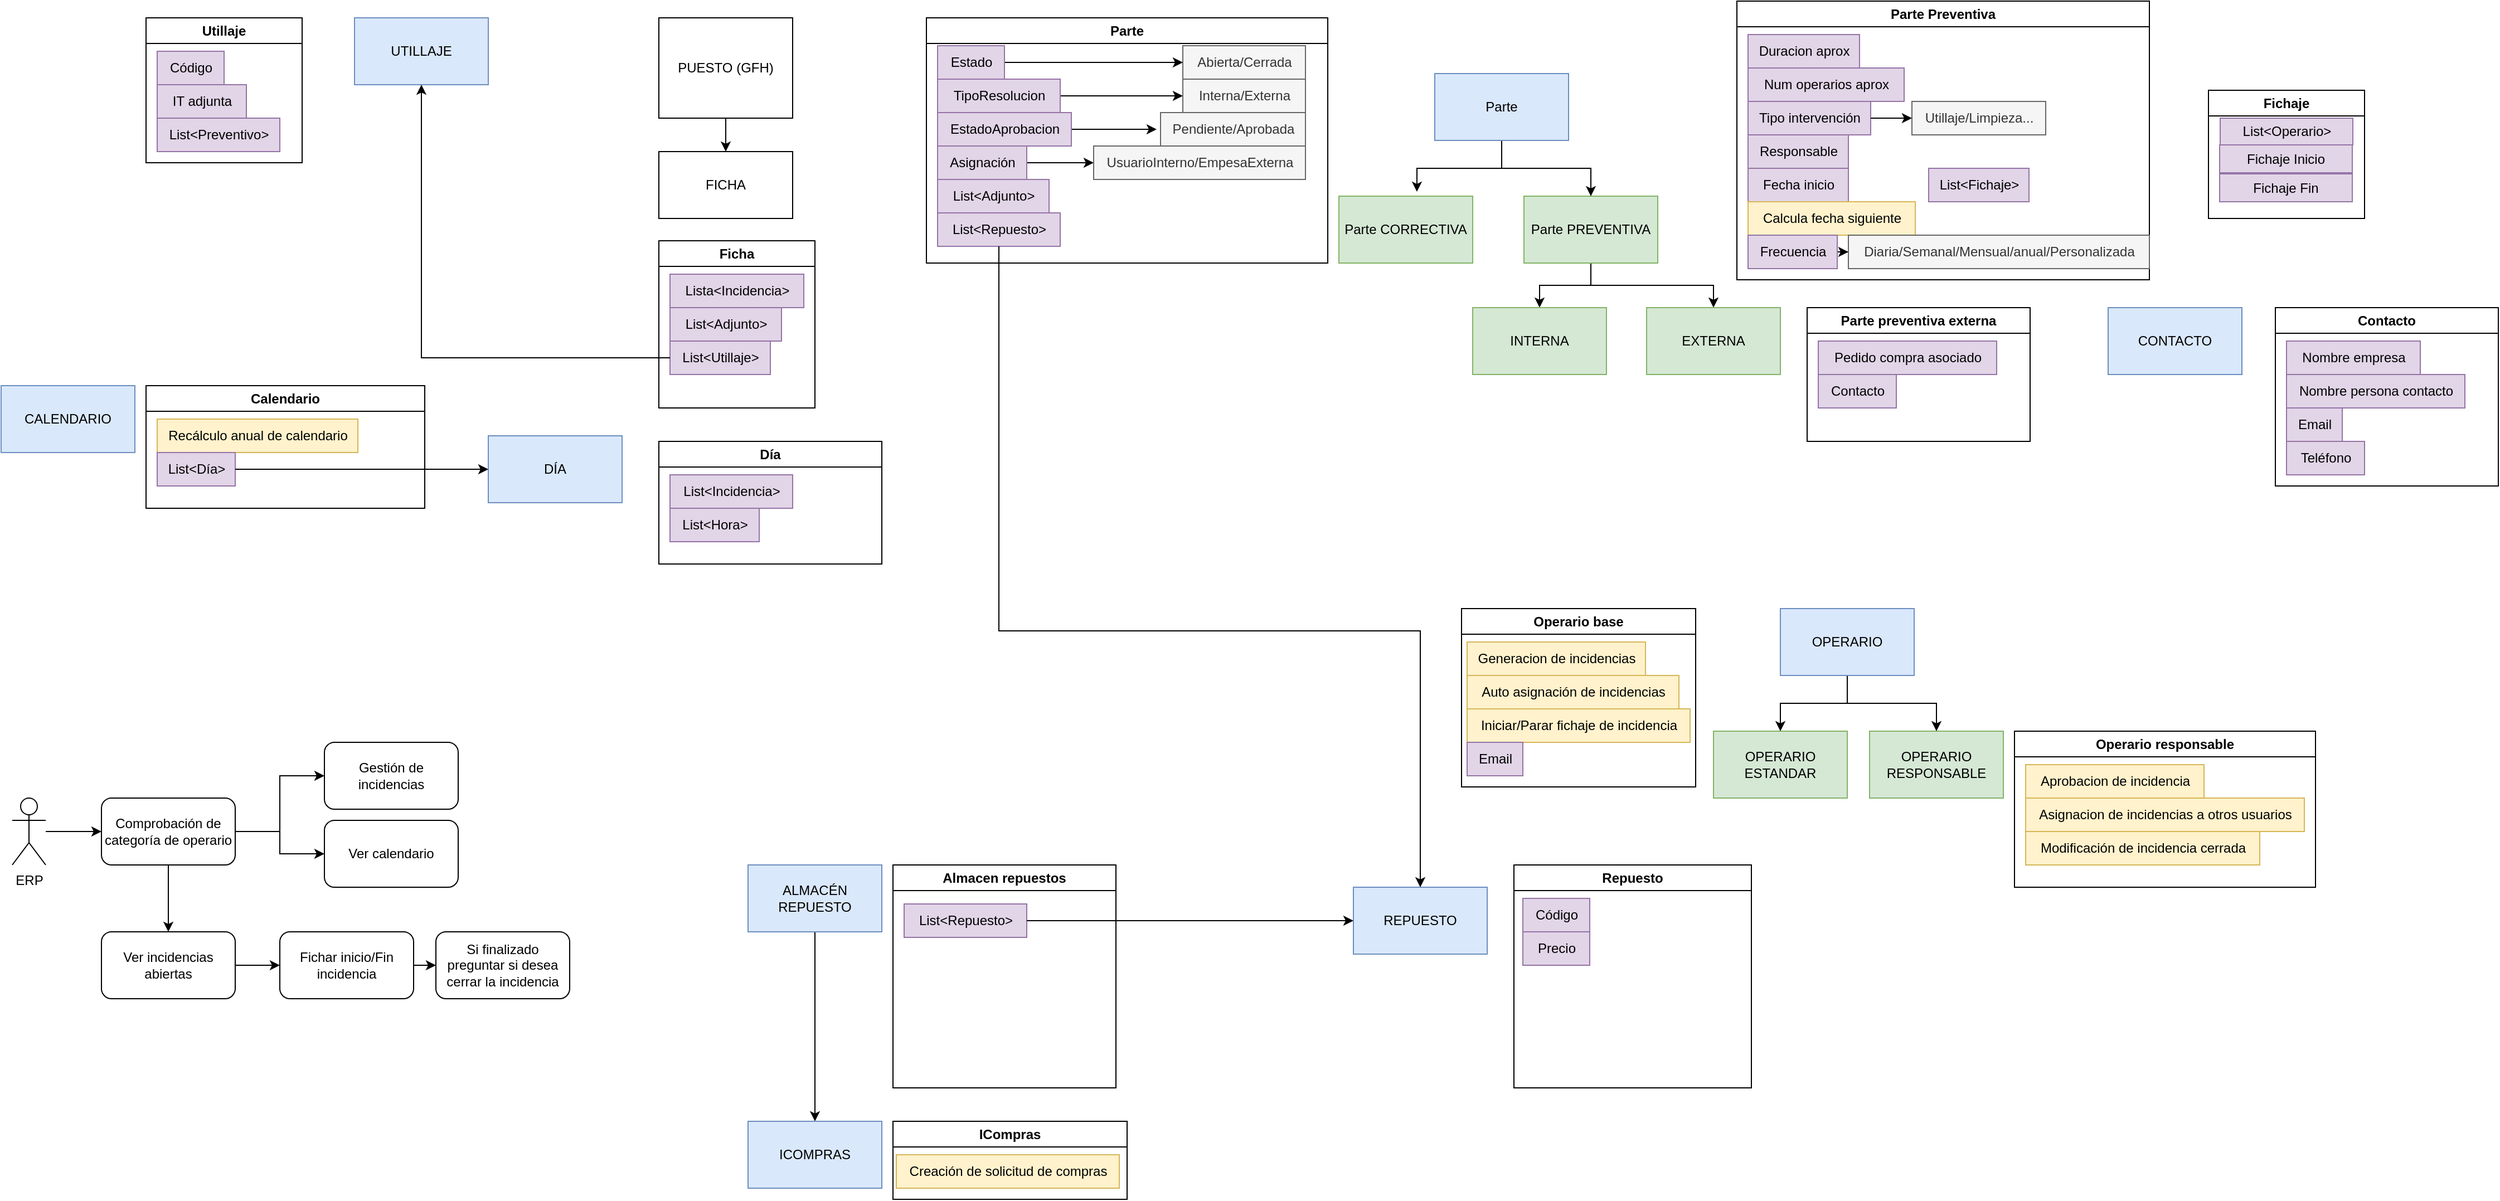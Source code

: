 <mxfile version="21.1.5" type="github" pages="3">
  <diagram id="-WDTuSlNbuwbM1KD7vM0" name="Esquema general de aplicacion">
    <mxGraphModel dx="2060" dy="599" grid="1" gridSize="10" guides="1" tooltips="1" connect="1" arrows="1" fold="1" page="1" pageScale="1" pageWidth="827" pageHeight="1169" math="0" shadow="0">
      <root>
        <mxCell id="0" />
        <mxCell id="1" parent="0" />
        <mxCell id="YRsXpk1kpZ5IXPqNGcVC-57" value="" style="edgeStyle=orthogonalEdgeStyle;rounded=0;orthogonalLoop=1;jettySize=auto;html=1;" parent="1" source="YRsXpk1kpZ5IXPqNGcVC-1" target="YRsXpk1kpZ5IXPqNGcVC-3" edge="1">
          <mxGeometry relative="1" as="geometry" />
        </mxCell>
        <mxCell id="YRsXpk1kpZ5IXPqNGcVC-1" value="PUESTO (GFH)" style="rounded=0;whiteSpace=wrap;html=1;" parent="1" vertex="1">
          <mxGeometry x="-140" y="20" width="120" height="90" as="geometry" />
        </mxCell>
        <mxCell id="YRsXpk1kpZ5IXPqNGcVC-3" value="FICHA" style="rounded=0;whiteSpace=wrap;html=1;" parent="1" vertex="1">
          <mxGeometry x="-140" y="140" width="120" height="60" as="geometry" />
        </mxCell>
        <mxCell id="YRsXpk1kpZ5IXPqNGcVC-4" value="OPERARIO ESTANDAR" style="rounded=0;whiteSpace=wrap;html=1;fillColor=#d5e8d4;strokeColor=#82b366;" parent="1" vertex="1">
          <mxGeometry x="806" y="660" width="120" height="60" as="geometry" />
        </mxCell>
        <mxCell id="YRsXpk1kpZ5IXPqNGcVC-8" value="Parte CORRECTIVA" style="rounded=0;whiteSpace=wrap;html=1;fillColor=#d5e8d4;strokeColor=#82b366;" parent="1" vertex="1">
          <mxGeometry x="470" y="180" width="120" height="60" as="geometry" />
        </mxCell>
        <mxCell id="YRsXpk1kpZ5IXPqNGcVC-90" value="" style="edgeStyle=orthogonalEdgeStyle;rounded=0;orthogonalLoop=1;jettySize=auto;html=1;" parent="1" source="YRsXpk1kpZ5IXPqNGcVC-9" target="YRsXpk1kpZ5IXPqNGcVC-89" edge="1">
          <mxGeometry relative="1" as="geometry" />
        </mxCell>
        <mxCell id="YRsXpk1kpZ5IXPqNGcVC-92" style="edgeStyle=orthogonalEdgeStyle;rounded=0;orthogonalLoop=1;jettySize=auto;html=1;entryX=0.5;entryY=0;entryDx=0;entryDy=0;" parent="1" source="YRsXpk1kpZ5IXPqNGcVC-9" target="YRsXpk1kpZ5IXPqNGcVC-91" edge="1">
          <mxGeometry relative="1" as="geometry" />
        </mxCell>
        <mxCell id="YRsXpk1kpZ5IXPqNGcVC-9" value="Parte PREVENTIVA" style="rounded=0;whiteSpace=wrap;html=1;fillColor=#d5e8d4;strokeColor=#82b366;" parent="1" vertex="1">
          <mxGeometry x="636" y="180" width="120" height="60" as="geometry" />
        </mxCell>
        <mxCell id="YRsXpk1kpZ5IXPqNGcVC-11" style="edgeStyle=orthogonalEdgeStyle;rounded=0;orthogonalLoop=1;jettySize=auto;html=1;entryX=0.583;entryY=-0.067;entryDx=0;entryDy=0;entryPerimeter=0;" parent="1" source="YRsXpk1kpZ5IXPqNGcVC-10" target="YRsXpk1kpZ5IXPqNGcVC-8" edge="1">
          <mxGeometry relative="1" as="geometry" />
        </mxCell>
        <mxCell id="YRsXpk1kpZ5IXPqNGcVC-12" style="edgeStyle=orthogonalEdgeStyle;rounded=0;orthogonalLoop=1;jettySize=auto;html=1;entryX=0.5;entryY=0;entryDx=0;entryDy=0;" parent="1" source="YRsXpk1kpZ5IXPqNGcVC-10" target="YRsXpk1kpZ5IXPqNGcVC-9" edge="1">
          <mxGeometry relative="1" as="geometry" />
        </mxCell>
        <mxCell id="YRsXpk1kpZ5IXPqNGcVC-10" value="Parte" style="rounded=0;whiteSpace=wrap;html=1;fillColor=#dae8fc;strokeColor=#6c8ebf;" parent="1" vertex="1">
          <mxGeometry x="556" y="70" width="120" height="60" as="geometry" />
        </mxCell>
        <mxCell id="YRsXpk1kpZ5IXPqNGcVC-30" value="" style="edgeStyle=orthogonalEdgeStyle;rounded=0;orthogonalLoop=1;jettySize=auto;html=1;" parent="1" source="YRsXpk1kpZ5IXPqNGcVC-14" target="YRsXpk1kpZ5IXPqNGcVC-29" edge="1">
          <mxGeometry relative="1" as="geometry" />
        </mxCell>
        <mxCell id="YRsXpk1kpZ5IXPqNGcVC-14" value="ERP" style="shape=umlActor;verticalLabelPosition=bottom;verticalAlign=top;html=1;outlineConnect=0;" parent="1" vertex="1">
          <mxGeometry x="-720" y="720" width="30" height="60" as="geometry" />
        </mxCell>
        <mxCell id="YRsXpk1kpZ5IXPqNGcVC-21" value="OPERARIO RESPONSABLE" style="rounded=0;whiteSpace=wrap;html=1;fillColor=#d5e8d4;strokeColor=#82b366;" parent="1" vertex="1">
          <mxGeometry x="946" y="660" width="120" height="60" as="geometry" />
        </mxCell>
        <mxCell id="YRsXpk1kpZ5IXPqNGcVC-23" style="edgeStyle=orthogonalEdgeStyle;rounded=0;orthogonalLoop=1;jettySize=auto;html=1;exitX=0.5;exitY=1;exitDx=0;exitDy=0;entryX=0.5;entryY=0;entryDx=0;entryDy=0;" parent="1" source="YRsXpk1kpZ5IXPqNGcVC-22" target="YRsXpk1kpZ5IXPqNGcVC-4" edge="1">
          <mxGeometry relative="1" as="geometry" />
        </mxCell>
        <mxCell id="YRsXpk1kpZ5IXPqNGcVC-24" style="edgeStyle=orthogonalEdgeStyle;rounded=0;orthogonalLoop=1;jettySize=auto;html=1;entryX=0.5;entryY=0;entryDx=0;entryDy=0;" parent="1" source="YRsXpk1kpZ5IXPqNGcVC-22" target="YRsXpk1kpZ5IXPqNGcVC-21" edge="1">
          <mxGeometry relative="1" as="geometry" />
        </mxCell>
        <mxCell id="YRsXpk1kpZ5IXPqNGcVC-22" value="OPERARIO" style="rounded=0;whiteSpace=wrap;html=1;fillColor=#dae8fc;strokeColor=#6c8ebf;" parent="1" vertex="1">
          <mxGeometry x="866" y="550" width="120" height="60" as="geometry" />
        </mxCell>
        <mxCell id="YRsXpk1kpZ5IXPqNGcVC-25" value="Parte" style="swimlane;whiteSpace=wrap;html=1;startSize=23;" parent="1" vertex="1">
          <mxGeometry x="100" y="20" width="360" height="220" as="geometry" />
        </mxCell>
        <mxCell id="YRsXpk1kpZ5IXPqNGcVC-33" value="Abierta/Cerrada" style="text;html=1;align=center;verticalAlign=middle;resizable=0;points=[];autosize=1;strokeColor=#666666;fillColor=#f5f5f5;fontColor=#333333;" parent="YRsXpk1kpZ5IXPqNGcVC-25" vertex="1">
          <mxGeometry x="230" y="25" width="110" height="30" as="geometry" />
        </mxCell>
        <mxCell id="YRsXpk1kpZ5IXPqNGcVC-32" value="Estado" style="text;html=1;align=center;verticalAlign=middle;resizable=0;points=[];autosize=1;strokeColor=#9673a6;fillColor=#e1d5e7;" parent="YRsXpk1kpZ5IXPqNGcVC-25" vertex="1">
          <mxGeometry x="10" y="25" width="60" height="30" as="geometry" />
        </mxCell>
        <mxCell id="YRsXpk1kpZ5IXPqNGcVC-34" value="" style="edgeStyle=orthogonalEdgeStyle;rounded=0;orthogonalLoop=1;jettySize=auto;html=1;" parent="YRsXpk1kpZ5IXPqNGcVC-25" source="YRsXpk1kpZ5IXPqNGcVC-32" target="YRsXpk1kpZ5IXPqNGcVC-33" edge="1">
          <mxGeometry relative="1" as="geometry" />
        </mxCell>
        <mxCell id="YRsXpk1kpZ5IXPqNGcVC-50" value="" style="edgeStyle=orthogonalEdgeStyle;rounded=0;orthogonalLoop=1;jettySize=auto;html=1;" parent="YRsXpk1kpZ5IXPqNGcVC-25" source="YRsXpk1kpZ5IXPqNGcVC-47" target="YRsXpk1kpZ5IXPqNGcVC-49" edge="1">
          <mxGeometry relative="1" as="geometry" />
        </mxCell>
        <mxCell id="YRsXpk1kpZ5IXPqNGcVC-47" value="TipoResolucion" style="text;html=1;align=center;verticalAlign=middle;resizable=0;points=[];autosize=1;strokeColor=#9673a6;fillColor=#e1d5e7;" parent="YRsXpk1kpZ5IXPqNGcVC-25" vertex="1">
          <mxGeometry x="10" y="55" width="110" height="30" as="geometry" />
        </mxCell>
        <mxCell id="YRsXpk1kpZ5IXPqNGcVC-49" value="Interna/Externa" style="text;html=1;align=center;verticalAlign=middle;resizable=0;points=[];autosize=1;strokeColor=#666666;fillColor=#f5f5f5;fontColor=#333333;" parent="YRsXpk1kpZ5IXPqNGcVC-25" vertex="1">
          <mxGeometry x="230" y="55" width="110" height="30" as="geometry" />
        </mxCell>
        <mxCell id="YRsXpk1kpZ5IXPqNGcVC-62" style="edgeStyle=orthogonalEdgeStyle;rounded=0;orthogonalLoop=1;jettySize=auto;html=1;entryX=-0.027;entryY=0.5;entryDx=0;entryDy=0;entryPerimeter=0;" parent="YRsXpk1kpZ5IXPqNGcVC-25" source="YRsXpk1kpZ5IXPqNGcVC-60" target="YRsXpk1kpZ5IXPqNGcVC-61" edge="1">
          <mxGeometry relative="1" as="geometry" />
        </mxCell>
        <mxCell id="YRsXpk1kpZ5IXPqNGcVC-60" value="EstadoAprobacion" style="text;html=1;align=center;verticalAlign=middle;resizable=0;points=[];autosize=1;strokeColor=#9673a6;fillColor=#e1d5e7;" parent="YRsXpk1kpZ5IXPqNGcVC-25" vertex="1">
          <mxGeometry x="10" y="85" width="120" height="30" as="geometry" />
        </mxCell>
        <mxCell id="YRsXpk1kpZ5IXPqNGcVC-61" value="Pendiente/Aprobada" style="text;html=1;align=center;verticalAlign=middle;resizable=0;points=[];autosize=1;strokeColor=#666666;fillColor=#f5f5f5;fontColor=#333333;" parent="YRsXpk1kpZ5IXPqNGcVC-25" vertex="1">
          <mxGeometry x="210" y="85" width="130" height="30" as="geometry" />
        </mxCell>
        <mxCell id="YRsXpk1kpZ5IXPqNGcVC-75" value="" style="edgeStyle=orthogonalEdgeStyle;rounded=0;orthogonalLoop=1;jettySize=auto;html=1;" parent="YRsXpk1kpZ5IXPqNGcVC-25" source="YRsXpk1kpZ5IXPqNGcVC-68" target="YRsXpk1kpZ5IXPqNGcVC-74" edge="1">
          <mxGeometry relative="1" as="geometry" />
        </mxCell>
        <mxCell id="YRsXpk1kpZ5IXPqNGcVC-68" value="Asignación" style="text;html=1;align=center;verticalAlign=middle;resizable=0;points=[];autosize=1;strokeColor=#9673a6;fillColor=#e1d5e7;" parent="YRsXpk1kpZ5IXPqNGcVC-25" vertex="1">
          <mxGeometry x="10" y="115" width="80" height="30" as="geometry" />
        </mxCell>
        <mxCell id="YRsXpk1kpZ5IXPqNGcVC-74" value="UsuarioInterno/EmpesaExterna" style="text;html=1;align=center;verticalAlign=middle;resizable=0;points=[];autosize=1;strokeColor=#666666;fillColor=#f5f5f5;fontColor=#333333;" parent="YRsXpk1kpZ5IXPqNGcVC-25" vertex="1">
          <mxGeometry x="150" y="115" width="190" height="30" as="geometry" />
        </mxCell>
        <mxCell id="YRsXpk1kpZ5IXPqNGcVC-76" value="List&amp;lt;Adjunto&amp;gt;" style="text;html=1;align=center;verticalAlign=middle;resizable=0;points=[];autosize=1;strokeColor=#9673a6;fillColor=#e1d5e7;" parent="YRsXpk1kpZ5IXPqNGcVC-25" vertex="1">
          <mxGeometry x="10" y="145" width="100" height="30" as="geometry" />
        </mxCell>
        <mxCell id="YRsXpk1kpZ5IXPqNGcVC-98" value="List&amp;lt;Repuesto&amp;gt;" style="text;html=1;align=center;verticalAlign=middle;resizable=0;points=[];autosize=1;strokeColor=#9673a6;fillColor=#e1d5e7;" parent="YRsXpk1kpZ5IXPqNGcVC-25" vertex="1">
          <mxGeometry x="10" y="175" width="110" height="30" as="geometry" />
        </mxCell>
        <mxCell id="bmBdaMdUMgo-1rDM5A3N-5" value="Estado" style="text;html=1;align=center;verticalAlign=middle;resizable=0;points=[];autosize=1;strokeColor=#9673a6;fillColor=#e1d5e7;" parent="YRsXpk1kpZ5IXPqNGcVC-25" vertex="1">
          <mxGeometry x="10" y="25" width="60" height="30" as="geometry" />
        </mxCell>
        <mxCell id="bmBdaMdUMgo-1rDM5A3N-6" value="TipoResolucion" style="text;html=1;align=center;verticalAlign=middle;resizable=0;points=[];autosize=1;strokeColor=#9673a6;fillColor=#e1d5e7;" parent="YRsXpk1kpZ5IXPqNGcVC-25" vertex="1">
          <mxGeometry x="10" y="55" width="110" height="30" as="geometry" />
        </mxCell>
        <mxCell id="YRsXpk1kpZ5IXPqNGcVC-52" value="" style="edgeStyle=orthogonalEdgeStyle;rounded=0;orthogonalLoop=1;jettySize=auto;html=1;" parent="1" source="YRsXpk1kpZ5IXPqNGcVC-29" target="YRsXpk1kpZ5IXPqNGcVC-51" edge="1">
          <mxGeometry relative="1" as="geometry" />
        </mxCell>
        <mxCell id="YRsXpk1kpZ5IXPqNGcVC-153" style="edgeStyle=orthogonalEdgeStyle;rounded=0;orthogonalLoop=1;jettySize=auto;html=1;entryX=0;entryY=0.5;entryDx=0;entryDy=0;" parent="1" source="YRsXpk1kpZ5IXPqNGcVC-29" target="YRsXpk1kpZ5IXPqNGcVC-152" edge="1">
          <mxGeometry relative="1" as="geometry" />
        </mxCell>
        <mxCell id="axRrf-Ot-638QT068MBc-4" style="edgeStyle=orthogonalEdgeStyle;rounded=0;orthogonalLoop=1;jettySize=auto;html=1;" parent="1" source="YRsXpk1kpZ5IXPqNGcVC-29" target="axRrf-Ot-638QT068MBc-3" edge="1">
          <mxGeometry relative="1" as="geometry" />
        </mxCell>
        <mxCell id="YRsXpk1kpZ5IXPqNGcVC-29" value="Comprobación de categoría de operario" style="rounded=1;whiteSpace=wrap;html=1;" parent="1" vertex="1">
          <mxGeometry x="-640" y="720" width="120" height="60" as="geometry" />
        </mxCell>
        <mxCell id="YRsXpk1kpZ5IXPqNGcVC-41" value="Operario responsable" style="swimlane;whiteSpace=wrap;html=1;" parent="1" vertex="1">
          <mxGeometry x="1076" y="660" width="270" height="140" as="geometry" />
        </mxCell>
        <mxCell id="YRsXpk1kpZ5IXPqNGcVC-42" value="Aprobacion de incidencia" style="text;html=1;align=center;verticalAlign=middle;resizable=0;points=[];autosize=1;strokeColor=#d6b656;fillColor=#fff2cc;" parent="YRsXpk1kpZ5IXPqNGcVC-41" vertex="1">
          <mxGeometry x="10" y="30" width="160" height="30" as="geometry" />
        </mxCell>
        <mxCell id="YRsXpk1kpZ5IXPqNGcVC-56" value="Asignacion de incidencias a otros usuarios" style="text;html=1;align=center;verticalAlign=middle;resizable=0;points=[];autosize=1;strokeColor=#d6b656;fillColor=#fff2cc;" parent="YRsXpk1kpZ5IXPqNGcVC-41" vertex="1">
          <mxGeometry x="10" y="60" width="250" height="30" as="geometry" />
        </mxCell>
        <mxCell id="YRsXpk1kpZ5IXPqNGcVC-78" value="Modificación de incidencia cerrada" style="text;html=1;align=center;verticalAlign=middle;resizable=0;points=[];autosize=1;strokeColor=#d6b656;fillColor=#fff2cc;" parent="YRsXpk1kpZ5IXPqNGcVC-41" vertex="1">
          <mxGeometry x="10" y="90" width="210" height="30" as="geometry" />
        </mxCell>
        <mxCell id="YRsXpk1kpZ5IXPqNGcVC-43" value="Operario base" style="swimlane;whiteSpace=wrap;html=1;" parent="1" vertex="1">
          <mxGeometry x="580" y="550" width="210" height="160" as="geometry" />
        </mxCell>
        <mxCell id="YRsXpk1kpZ5IXPqNGcVC-44" value="Generacion de incidencias" style="text;html=1;align=center;verticalAlign=middle;resizable=0;points=[];autosize=1;strokeColor=#d6b656;fillColor=#fff2cc;" parent="YRsXpk1kpZ5IXPqNGcVC-43" vertex="1">
          <mxGeometry x="5" y="30" width="160" height="30" as="geometry" />
        </mxCell>
        <mxCell id="YRsXpk1kpZ5IXPqNGcVC-55" value="Auto asignación de incidencias" style="text;html=1;align=center;verticalAlign=middle;resizable=0;points=[];autosize=1;strokeColor=#d6b656;fillColor=#fff2cc;" parent="YRsXpk1kpZ5IXPqNGcVC-43" vertex="1">
          <mxGeometry x="5" y="60" width="190" height="30" as="geometry" />
        </mxCell>
        <mxCell id="YRsXpk1kpZ5IXPqNGcVC-79" value="Iniciar/Parar fichaje de incidencia" style="text;html=1;align=center;verticalAlign=middle;resizable=0;points=[];autosize=1;strokeColor=#d6b656;fillColor=#fff2cc;" parent="YRsXpk1kpZ5IXPqNGcVC-43" vertex="1">
          <mxGeometry x="5" y="90" width="200" height="30" as="geometry" />
        </mxCell>
        <mxCell id="YRsXpk1kpZ5IXPqNGcVC-86" value="Email" style="text;html=1;align=center;verticalAlign=middle;resizable=0;points=[];autosize=1;strokeColor=#9673a6;fillColor=#e1d5e7;" parent="YRsXpk1kpZ5IXPqNGcVC-43" vertex="1">
          <mxGeometry x="5" y="120" width="50" height="30" as="geometry" />
        </mxCell>
        <mxCell id="YRsXpk1kpZ5IXPqNGcVC-51" value="Gestión de incidencias" style="whiteSpace=wrap;html=1;rounded=1;" parent="1" vertex="1">
          <mxGeometry x="-440" y="670" width="120" height="60" as="geometry" />
        </mxCell>
        <mxCell id="YRsXpk1kpZ5IXPqNGcVC-65" value="Ficha" style="swimlane;whiteSpace=wrap;html=1;" parent="1" vertex="1">
          <mxGeometry x="-140" y="220" width="140" height="150" as="geometry" />
        </mxCell>
        <mxCell id="YRsXpk1kpZ5IXPqNGcVC-66" value="Lista&amp;lt;Incidencia&amp;gt;" style="text;html=1;align=center;verticalAlign=middle;resizable=0;points=[];autosize=1;strokeColor=#9673a6;fillColor=#e1d5e7;" parent="YRsXpk1kpZ5IXPqNGcVC-65" vertex="1">
          <mxGeometry x="10" y="30" width="120" height="30" as="geometry" />
        </mxCell>
        <mxCell id="YRsXpk1kpZ5IXPqNGcVC-77" value="List&amp;lt;Adjunto&amp;gt;" style="text;html=1;align=center;verticalAlign=middle;resizable=0;points=[];autosize=1;strokeColor=#9673a6;fillColor=#e1d5e7;" parent="YRsXpk1kpZ5IXPqNGcVC-65" vertex="1">
          <mxGeometry x="10" y="60" width="100" height="30" as="geometry" />
        </mxCell>
        <mxCell id="YRsXpk1kpZ5IXPqNGcVC-110" value="List&amp;lt;Utillaje&amp;gt;" style="text;html=1;align=center;verticalAlign=middle;resizable=0;points=[];autosize=1;strokeColor=#9673a6;fillColor=#e1d5e7;" parent="YRsXpk1kpZ5IXPqNGcVC-65" vertex="1">
          <mxGeometry x="10" y="90" width="90" height="30" as="geometry" />
        </mxCell>
        <mxCell id="YRsXpk1kpZ5IXPqNGcVC-70" value="Fichaje" style="swimlane;whiteSpace=wrap;html=1;" parent="1" vertex="1">
          <mxGeometry x="1250" y="85" width="140" height="115" as="geometry" />
        </mxCell>
        <mxCell id="YRsXpk1kpZ5IXPqNGcVC-71" value="List&amp;lt;Operario&amp;gt;" style="rounded=0;whiteSpace=wrap;html=1;fillColor=#e1d5e7;strokeColor=#9673a6;" parent="YRsXpk1kpZ5IXPqNGcVC-70" vertex="1">
          <mxGeometry x="10.5" y="25" width="119" height="24" as="geometry" />
        </mxCell>
        <mxCell id="YRsXpk1kpZ5IXPqNGcVC-73" value="Fichaje Fin" style="rounded=0;whiteSpace=wrap;html=1;fillColor=#e1d5e7;strokeColor=#9673a6;" parent="YRsXpk1kpZ5IXPqNGcVC-70" vertex="1">
          <mxGeometry x="10" y="75" width="119" height="25" as="geometry" />
        </mxCell>
        <mxCell id="YRsXpk1kpZ5IXPqNGcVC-72" value="Fichaje Inicio" style="rounded=0;whiteSpace=wrap;html=1;fillColor=#e1d5e7;strokeColor=#9673a6;" parent="YRsXpk1kpZ5IXPqNGcVC-70" vertex="1">
          <mxGeometry x="10" y="49" width="119" height="25" as="geometry" />
        </mxCell>
        <mxCell id="YRsXpk1kpZ5IXPqNGcVC-80" value="Parte Preventiva" style="swimlane;whiteSpace=wrap;html=1;" parent="1" vertex="1">
          <mxGeometry x="827" y="5" width="370" height="250" as="geometry" />
        </mxCell>
        <mxCell id="YRsXpk1kpZ5IXPqNGcVC-81" value="Duracion aprox" style="text;html=1;align=center;verticalAlign=middle;resizable=0;points=[];autosize=1;strokeColor=#9673a6;fillColor=#e1d5e7;" parent="YRsXpk1kpZ5IXPqNGcVC-80" vertex="1">
          <mxGeometry x="10" y="30" width="100" height="30" as="geometry" />
        </mxCell>
        <mxCell id="YRsXpk1kpZ5IXPqNGcVC-83" value="Utillaje/Limpieza..." style="text;html=1;align=center;verticalAlign=middle;resizable=0;points=[];autosize=1;strokeColor=#666666;fillColor=#f5f5f5;fontColor=#333333;" parent="YRsXpk1kpZ5IXPqNGcVC-80" vertex="1">
          <mxGeometry x="157" y="90" width="120" height="30" as="geometry" />
        </mxCell>
        <mxCell id="YRsXpk1kpZ5IXPqNGcVC-82" value="Tipo intervención" style="text;html=1;align=center;verticalAlign=middle;resizable=0;points=[];autosize=1;strokeColor=#9673a6;fillColor=#e1d5e7;" parent="YRsXpk1kpZ5IXPqNGcVC-80" vertex="1">
          <mxGeometry x="10" y="90" width="110" height="30" as="geometry" />
        </mxCell>
        <mxCell id="YRsXpk1kpZ5IXPqNGcVC-84" value="" style="edgeStyle=orthogonalEdgeStyle;rounded=0;orthogonalLoop=1;jettySize=auto;html=1;" parent="YRsXpk1kpZ5IXPqNGcVC-80" source="YRsXpk1kpZ5IXPqNGcVC-82" target="YRsXpk1kpZ5IXPqNGcVC-83" edge="1">
          <mxGeometry relative="1" as="geometry" />
        </mxCell>
        <mxCell id="YRsXpk1kpZ5IXPqNGcVC-85" value="Responsable" style="text;html=1;align=center;verticalAlign=middle;resizable=0;points=[];autosize=1;strokeColor=#9673a6;fillColor=#e1d5e7;" parent="YRsXpk1kpZ5IXPqNGcVC-80" vertex="1">
          <mxGeometry x="10" y="120" width="90" height="30" as="geometry" />
        </mxCell>
        <mxCell id="YRsXpk1kpZ5IXPqNGcVC-124" value="Num operarios aprox" style="text;html=1;align=center;verticalAlign=middle;resizable=0;points=[];autosize=1;strokeColor=#9673a6;fillColor=#e1d5e7;" parent="YRsXpk1kpZ5IXPqNGcVC-80" vertex="1">
          <mxGeometry x="10" y="60" width="140" height="30" as="geometry" />
        </mxCell>
        <mxCell id="YRsXpk1kpZ5IXPqNGcVC-131" value="Fecha inicio" style="text;html=1;align=center;verticalAlign=middle;resizable=0;points=[];autosize=1;strokeColor=#9673a6;fillColor=#e1d5e7;" parent="YRsXpk1kpZ5IXPqNGcVC-80" vertex="1">
          <mxGeometry x="10" y="150" width="90" height="30" as="geometry" />
        </mxCell>
        <mxCell id="YRsXpk1kpZ5IXPqNGcVC-132" value="Calcula fecha siguiente" style="text;html=1;align=center;verticalAlign=middle;resizable=0;points=[];autosize=1;strokeColor=#d6b656;fillColor=#fff2cc;" parent="YRsXpk1kpZ5IXPqNGcVC-80" vertex="1">
          <mxGeometry x="10" y="180" width="150" height="30" as="geometry" />
        </mxCell>
        <mxCell id="YRsXpk1kpZ5IXPqNGcVC-137" value="" style="edgeStyle=orthogonalEdgeStyle;rounded=0;orthogonalLoop=1;jettySize=auto;html=1;" parent="YRsXpk1kpZ5IXPqNGcVC-80" source="YRsXpk1kpZ5IXPqNGcVC-133" target="YRsXpk1kpZ5IXPqNGcVC-135" edge="1">
          <mxGeometry relative="1" as="geometry" />
        </mxCell>
        <mxCell id="YRsXpk1kpZ5IXPqNGcVC-133" value="Frecuencia" style="text;html=1;align=center;verticalAlign=middle;resizable=0;points=[];autosize=1;strokeColor=#9673a6;fillColor=#e1d5e7;" parent="YRsXpk1kpZ5IXPqNGcVC-80" vertex="1">
          <mxGeometry x="10" y="210" width="80" height="30" as="geometry" />
        </mxCell>
        <mxCell id="YRsXpk1kpZ5IXPqNGcVC-135" value="Diaria/Semanal/Mensual/anual/Personalizada" style="text;html=1;align=center;verticalAlign=middle;resizable=0;points=[];autosize=1;fillColor=#f5f5f5;strokeColor=#666666;fontColor=#333333;" parent="YRsXpk1kpZ5IXPqNGcVC-80" vertex="1">
          <mxGeometry x="100" y="210" width="270" height="30" as="geometry" />
        </mxCell>
        <mxCell id="YRsXpk1kpZ5IXPqNGcVC-69" value="List&amp;lt;Fichaje&amp;gt;" style="text;html=1;align=center;verticalAlign=middle;resizable=0;points=[];autosize=1;strokeColor=#9673a6;fillColor=#e1d5e7;" parent="YRsXpk1kpZ5IXPqNGcVC-80" vertex="1">
          <mxGeometry x="172" y="150" width="90" height="30" as="geometry" />
        </mxCell>
        <mxCell id="YRsXpk1kpZ5IXPqNGcVC-87" value="Parte preventiva externa" style="swimlane;whiteSpace=wrap;html=1;startSize=23;" parent="1" vertex="1">
          <mxGeometry x="890" y="280" width="200" height="120" as="geometry" />
        </mxCell>
        <mxCell id="YRsXpk1kpZ5IXPqNGcVC-88" value="Pedido compra asociado" style="text;html=1;align=center;verticalAlign=middle;resizable=0;points=[];autosize=1;strokeColor=#9673a6;fillColor=#e1d5e7;" parent="YRsXpk1kpZ5IXPqNGcVC-87" vertex="1">
          <mxGeometry x="10" y="30" width="160" height="30" as="geometry" />
        </mxCell>
        <mxCell id="YRsXpk1kpZ5IXPqNGcVC-141" value="Contacto" style="text;html=1;align=center;verticalAlign=middle;resizable=0;points=[];autosize=1;strokeColor=#9673a6;fillColor=#e1d5e7;" parent="YRsXpk1kpZ5IXPqNGcVC-87" vertex="1">
          <mxGeometry x="10" y="60" width="70" height="30" as="geometry" />
        </mxCell>
        <mxCell id="YRsXpk1kpZ5IXPqNGcVC-89" value="INTERNA" style="whiteSpace=wrap;html=1;fillColor=#d5e8d4;strokeColor=#82b366;rounded=0;" parent="1" vertex="1">
          <mxGeometry x="590" y="280" width="120" height="60" as="geometry" />
        </mxCell>
        <mxCell id="YRsXpk1kpZ5IXPqNGcVC-91" value="EXTERNA" style="whiteSpace=wrap;html=1;fillColor=#d5e8d4;strokeColor=#82b366;rounded=0;" parent="1" vertex="1">
          <mxGeometry x="746" y="280" width="120" height="60" as="geometry" />
        </mxCell>
        <mxCell id="YRsXpk1kpZ5IXPqNGcVC-140" style="edgeStyle=orthogonalEdgeStyle;rounded=0;orthogonalLoop=1;jettySize=auto;html=1;" parent="1" source="YRsXpk1kpZ5IXPqNGcVC-93" target="YRsXpk1kpZ5IXPqNGcVC-101" edge="1">
          <mxGeometry relative="1" as="geometry" />
        </mxCell>
        <mxCell id="YRsXpk1kpZ5IXPqNGcVC-93" value="ALMACÉN REPUESTO" style="rounded=0;whiteSpace=wrap;html=1;fillColor=#dae8fc;strokeColor=#6c8ebf;" parent="1" vertex="1">
          <mxGeometry x="-60" y="780" width="120" height="60" as="geometry" />
        </mxCell>
        <mxCell id="YRsXpk1kpZ5IXPqNGcVC-94" value="REPUESTO" style="rounded=0;whiteSpace=wrap;html=1;fillColor=#dae8fc;strokeColor=#6c8ebf;" parent="1" vertex="1">
          <mxGeometry x="483" y="800" width="120" height="60" as="geometry" />
        </mxCell>
        <mxCell id="YRsXpk1kpZ5IXPqNGcVC-95" value="Repuesto" style="swimlane;whiteSpace=wrap;html=1;" parent="1" vertex="1">
          <mxGeometry x="627" y="780" width="213" height="200" as="geometry" />
        </mxCell>
        <mxCell id="YRsXpk1kpZ5IXPqNGcVC-96" value="Precio" style="text;html=1;align=center;verticalAlign=middle;resizable=0;points=[];autosize=1;strokeColor=#9673a6;fillColor=#e1d5e7;" parent="YRsXpk1kpZ5IXPqNGcVC-95" vertex="1">
          <mxGeometry x="8" y="60" width="60" height="30" as="geometry" />
        </mxCell>
        <mxCell id="YRsXpk1kpZ5IXPqNGcVC-104" value="Código" style="text;html=1;align=center;verticalAlign=middle;resizable=0;points=[];autosize=1;strokeColor=#9673a6;fillColor=#e1d5e7;" parent="YRsXpk1kpZ5IXPqNGcVC-95" vertex="1">
          <mxGeometry x="8" y="30" width="60" height="30" as="geometry" />
        </mxCell>
        <mxCell id="YRsXpk1kpZ5IXPqNGcVC-99" value="Almacen repuestos" style="swimlane;whiteSpace=wrap;html=1;" parent="1" vertex="1">
          <mxGeometry x="70" y="780" width="200" height="200" as="geometry" />
        </mxCell>
        <mxCell id="YRsXpk1kpZ5IXPqNGcVC-100" value="List&amp;lt;Repuesto&amp;gt;" style="text;html=1;align=center;verticalAlign=middle;resizable=0;points=[];autosize=1;strokeColor=#9673a6;fillColor=#e1d5e7;" parent="YRsXpk1kpZ5IXPqNGcVC-99" vertex="1">
          <mxGeometry x="10" y="35" width="110" height="30" as="geometry" />
        </mxCell>
        <mxCell id="YRsXpk1kpZ5IXPqNGcVC-101" value="ICOMPRAS" style="rounded=0;whiteSpace=wrap;html=1;fillColor=#dae8fc;strokeColor=#6c8ebf;" parent="1" vertex="1">
          <mxGeometry x="-60" y="1010" width="120" height="60" as="geometry" />
        </mxCell>
        <mxCell id="YRsXpk1kpZ5IXPqNGcVC-105" style="edgeStyle=orthogonalEdgeStyle;rounded=0;orthogonalLoop=1;jettySize=auto;html=1;entryX=0.5;entryY=0;entryDx=0;entryDy=0;" parent="1" source="YRsXpk1kpZ5IXPqNGcVC-98" target="YRsXpk1kpZ5IXPqNGcVC-94" edge="1">
          <mxGeometry relative="1" as="geometry">
            <Array as="points">
              <mxPoint x="165" y="570" />
              <mxPoint x="543" y="570" />
            </Array>
          </mxGeometry>
        </mxCell>
        <mxCell id="YRsXpk1kpZ5IXPqNGcVC-106" style="edgeStyle=orthogonalEdgeStyle;rounded=0;orthogonalLoop=1;jettySize=auto;html=1;entryX=0;entryY=0.5;entryDx=0;entryDy=0;" parent="1" source="YRsXpk1kpZ5IXPqNGcVC-100" target="YRsXpk1kpZ5IXPqNGcVC-94" edge="1">
          <mxGeometry relative="1" as="geometry">
            <Array as="points">
              <mxPoint x="200" y="830" />
              <mxPoint x="200" y="830" />
            </Array>
          </mxGeometry>
        </mxCell>
        <mxCell id="YRsXpk1kpZ5IXPqNGcVC-107" value="ICompras" style="swimlane;whiteSpace=wrap;html=1;" parent="1" vertex="1">
          <mxGeometry x="70" y="1010" width="210" height="70" as="geometry" />
        </mxCell>
        <mxCell id="YRsXpk1kpZ5IXPqNGcVC-108" value="Creación de solicitud de compras" style="text;html=1;align=center;verticalAlign=middle;resizable=0;points=[];autosize=1;strokeColor=#d6b656;fillColor=#fff2cc;" parent="YRsXpk1kpZ5IXPqNGcVC-107" vertex="1">
          <mxGeometry x="3" y="30" width="200" height="30" as="geometry" />
        </mxCell>
        <mxCell id="YRsXpk1kpZ5IXPqNGcVC-109" value="UTILLAJE" style="rounded=0;whiteSpace=wrap;html=1;fillColor=#dae8fc;strokeColor=#6c8ebf;" parent="1" vertex="1">
          <mxGeometry x="-413" y="20" width="120" height="60" as="geometry" />
        </mxCell>
        <mxCell id="YRsXpk1kpZ5IXPqNGcVC-111" value="Utillaje" style="swimlane;whiteSpace=wrap;html=1;" parent="1" vertex="1">
          <mxGeometry x="-600" y="20" width="140" height="130" as="geometry" />
        </mxCell>
        <mxCell id="YRsXpk1kpZ5IXPqNGcVC-112" value="Código" style="text;html=1;align=center;verticalAlign=middle;resizable=0;points=[];autosize=1;strokeColor=#9673a6;fillColor=#e1d5e7;" parent="YRsXpk1kpZ5IXPqNGcVC-111" vertex="1">
          <mxGeometry x="10" y="30" width="60" height="30" as="geometry" />
        </mxCell>
        <mxCell id="YRsXpk1kpZ5IXPqNGcVC-113" value="IT adjunta" style="text;html=1;align=center;verticalAlign=middle;resizable=0;points=[];autosize=1;strokeColor=#9673a6;fillColor=#e1d5e7;" parent="YRsXpk1kpZ5IXPqNGcVC-111" vertex="1">
          <mxGeometry x="10" y="60" width="80" height="30" as="geometry" />
        </mxCell>
        <mxCell id="YRsXpk1kpZ5IXPqNGcVC-114" value="List&amp;lt;Preventivo&amp;gt;" style="text;html=1;align=center;verticalAlign=middle;resizable=0;points=[];autosize=1;strokeColor=#9673a6;fillColor=#e1d5e7;" parent="YRsXpk1kpZ5IXPqNGcVC-111" vertex="1">
          <mxGeometry x="10" y="90" width="110" height="30" as="geometry" />
        </mxCell>
        <mxCell id="YRsXpk1kpZ5IXPqNGcVC-115" value="CALENDARIO" style="rounded=0;whiteSpace=wrap;html=1;fillColor=#dae8fc;strokeColor=#6c8ebf;" parent="1" vertex="1">
          <mxGeometry x="-730" y="350" width="120" height="60" as="geometry" />
        </mxCell>
        <mxCell id="YRsXpk1kpZ5IXPqNGcVC-118" value="Calendario" style="swimlane;whiteSpace=wrap;html=1;" parent="1" vertex="1">
          <mxGeometry x="-600" y="350" width="250" height="110" as="geometry" />
        </mxCell>
        <mxCell id="YRsXpk1kpZ5IXPqNGcVC-125" value="Recálculo anual de calendario" style="text;html=1;align=center;verticalAlign=middle;resizable=0;points=[];autosize=1;strokeColor=#d6b656;fillColor=#fff2cc;" parent="YRsXpk1kpZ5IXPqNGcVC-118" vertex="1">
          <mxGeometry x="10" y="30" width="180" height="30" as="geometry" />
        </mxCell>
        <mxCell id="YRsXpk1kpZ5IXPqNGcVC-126" value="List&amp;lt;Día&amp;gt;" style="text;html=1;align=center;verticalAlign=middle;resizable=0;points=[];autosize=1;strokeColor=#9673a6;fillColor=#e1d5e7;" parent="YRsXpk1kpZ5IXPqNGcVC-118" vertex="1">
          <mxGeometry x="10" y="60" width="70" height="30" as="geometry" />
        </mxCell>
        <mxCell id="YRsXpk1kpZ5IXPqNGcVC-127" value="DÍA" style="rounded=0;whiteSpace=wrap;html=1;fillColor=#dae8fc;strokeColor=#6c8ebf;" parent="1" vertex="1">
          <mxGeometry x="-293" y="395" width="120" height="60" as="geometry" />
        </mxCell>
        <mxCell id="YRsXpk1kpZ5IXPqNGcVC-128" value="Día" style="swimlane;whiteSpace=wrap;html=1;" parent="1" vertex="1">
          <mxGeometry x="-140" y="400" width="200" height="110" as="geometry" />
        </mxCell>
        <mxCell id="YRsXpk1kpZ5IXPqNGcVC-129" value="List&amp;lt;Incidencia&amp;gt;" style="text;html=1;align=center;verticalAlign=middle;resizable=0;points=[];autosize=1;strokeColor=#9673a6;fillColor=#e1d5e7;" parent="YRsXpk1kpZ5IXPqNGcVC-128" vertex="1">
          <mxGeometry x="10" y="30" width="110" height="30" as="geometry" />
        </mxCell>
        <mxCell id="YRsXpk1kpZ5IXPqNGcVC-130" value="List&amp;lt;Hora&amp;gt;" style="text;html=1;align=center;verticalAlign=middle;resizable=0;points=[];autosize=1;strokeColor=#9673a6;fillColor=#e1d5e7;" parent="YRsXpk1kpZ5IXPqNGcVC-128" vertex="1">
          <mxGeometry x="10" y="60" width="80" height="30" as="geometry" />
        </mxCell>
        <mxCell id="YRsXpk1kpZ5IXPqNGcVC-142" value="CONTACTO" style="rounded=0;whiteSpace=wrap;html=1;fillColor=#dae8fc;strokeColor=#6c8ebf;" parent="1" vertex="1">
          <mxGeometry x="1160" y="280" width="120" height="60" as="geometry" />
        </mxCell>
        <mxCell id="YRsXpk1kpZ5IXPqNGcVC-143" value="Contacto" style="swimlane;whiteSpace=wrap;html=1;" parent="1" vertex="1">
          <mxGeometry x="1310" y="280" width="200" height="160" as="geometry" />
        </mxCell>
        <mxCell id="YRsXpk1kpZ5IXPqNGcVC-144" value="Nombre empresa" style="text;html=1;align=center;verticalAlign=middle;resizable=0;points=[];autosize=1;strokeColor=#9673a6;fillColor=#e1d5e7;" parent="YRsXpk1kpZ5IXPqNGcVC-143" vertex="1">
          <mxGeometry x="10" y="30" width="120" height="30" as="geometry" />
        </mxCell>
        <mxCell id="YRsXpk1kpZ5IXPqNGcVC-145" value="Nombre persona contacto" style="text;html=1;align=center;verticalAlign=middle;resizable=0;points=[];autosize=1;strokeColor=#9673a6;fillColor=#e1d5e7;" parent="YRsXpk1kpZ5IXPqNGcVC-143" vertex="1">
          <mxGeometry x="10" y="60" width="160" height="30" as="geometry" />
        </mxCell>
        <mxCell id="YRsXpk1kpZ5IXPqNGcVC-148" value="Teléfono" style="text;html=1;align=center;verticalAlign=middle;resizable=0;points=[];autosize=1;strokeColor=#9673a6;fillColor=#e1d5e7;" parent="YRsXpk1kpZ5IXPqNGcVC-143" vertex="1">
          <mxGeometry x="10" y="120" width="70" height="30" as="geometry" />
        </mxCell>
        <mxCell id="YRsXpk1kpZ5IXPqNGcVC-149" value="Email" style="text;html=1;align=center;verticalAlign=middle;resizable=0;points=[];autosize=1;strokeColor=#9673a6;fillColor=#e1d5e7;" parent="YRsXpk1kpZ5IXPqNGcVC-143" vertex="1">
          <mxGeometry x="10" y="90" width="50" height="30" as="geometry" />
        </mxCell>
        <mxCell id="YRsXpk1kpZ5IXPqNGcVC-150" style="edgeStyle=orthogonalEdgeStyle;rounded=0;orthogonalLoop=1;jettySize=auto;html=1;entryX=0.5;entryY=1;entryDx=0;entryDy=0;" parent="1" source="YRsXpk1kpZ5IXPqNGcVC-110" target="YRsXpk1kpZ5IXPqNGcVC-109" edge="1">
          <mxGeometry relative="1" as="geometry" />
        </mxCell>
        <mxCell id="YRsXpk1kpZ5IXPqNGcVC-151" style="edgeStyle=orthogonalEdgeStyle;rounded=0;orthogonalLoop=1;jettySize=auto;html=1;" parent="1" source="YRsXpk1kpZ5IXPqNGcVC-126" target="YRsXpk1kpZ5IXPqNGcVC-127" edge="1">
          <mxGeometry relative="1" as="geometry" />
        </mxCell>
        <mxCell id="YRsXpk1kpZ5IXPqNGcVC-152" value="Ver calendario" style="whiteSpace=wrap;html=1;rounded=1;" parent="1" vertex="1">
          <mxGeometry x="-440" y="740" width="120" height="60" as="geometry" />
        </mxCell>
        <mxCell id="axRrf-Ot-638QT068MBc-6" value="" style="edgeStyle=orthogonalEdgeStyle;rounded=0;orthogonalLoop=1;jettySize=auto;html=1;" parent="1" source="axRrf-Ot-638QT068MBc-3" target="axRrf-Ot-638QT068MBc-5" edge="1">
          <mxGeometry relative="1" as="geometry" />
        </mxCell>
        <mxCell id="axRrf-Ot-638QT068MBc-3" value="Ver incidencias abiertas" style="rounded=1;whiteSpace=wrap;html=1;" parent="1" vertex="1">
          <mxGeometry x="-640" y="840" width="120" height="60" as="geometry" />
        </mxCell>
        <mxCell id="4zLT_bFxJ5hEJSxpABWh-3" value="" style="edgeStyle=orthogonalEdgeStyle;rounded=0;orthogonalLoop=1;jettySize=auto;html=1;" parent="1" source="axRrf-Ot-638QT068MBc-5" target="4zLT_bFxJ5hEJSxpABWh-2" edge="1">
          <mxGeometry relative="1" as="geometry" />
        </mxCell>
        <mxCell id="axRrf-Ot-638QT068MBc-5" value="Fichar inicio/Fin incidencia" style="rounded=1;whiteSpace=wrap;html=1;" parent="1" vertex="1">
          <mxGeometry x="-480" y="840" width="120" height="60" as="geometry" />
        </mxCell>
        <mxCell id="4zLT_bFxJ5hEJSxpABWh-2" value="Si finalizado preguntar si desea cerrar la incidencia" style="rounded=1;whiteSpace=wrap;html=1;" parent="1" vertex="1">
          <mxGeometry x="-340" y="840" width="120" height="60" as="geometry" />
        </mxCell>
      </root>
    </mxGraphModel>
  </diagram>
  <diagram id="lzC9OEVNZXgVPOA99K99" name="Diagrama relacional">
    <mxGraphModel dx="2060" dy="599" grid="1" gridSize="10" guides="1" tooltips="1" connect="1" arrows="1" fold="1" page="1" pageScale="1" pageWidth="827" pageHeight="1169" math="0" shadow="0">
      <root>
        <mxCell id="0" />
        <mxCell id="1" parent="0" />
        <mxCell id="JAlx2eATnQ2MSrK21Hi8-16" style="edgeStyle=orthogonalEdgeStyle;rounded=0;orthogonalLoop=1;jettySize=auto;html=1;entryX=0.5;entryY=0;entryDx=0;entryDy=0;" parent="1" source="CYrS1DOBZKKf523P4fWV-1" target="iQhLYbT7ENoRCJQZGxH_-1" edge="1">
          <mxGeometry relative="1" as="geometry" />
        </mxCell>
        <mxCell id="CYrS1DOBZKKf523P4fWV-1" value="MaestroPuestos" style="swimlane;whiteSpace=wrap;html=1;startSize=23;" parent="1" vertex="1">
          <mxGeometry x="80" y="30" width="200" height="200" as="geometry" />
        </mxCell>
        <mxCell id="z8klSyduOxyCUq8T3erW-1" value="NombrePuesto" style="text;html=1;align=center;verticalAlign=middle;resizable=0;points=[];autosize=1;strokeColor=none;fillColor=none;" parent="CYrS1DOBZKKf523P4fWV-1" vertex="1">
          <mxGeometry y="60" width="100" height="30" as="geometry" />
        </mxCell>
        <mxCell id="4rfaHC8KqTFY3nZsC_Zz-1" value="ID" style="text;html=1;align=center;verticalAlign=middle;resizable=0;points=[];autosize=1;strokeColor=none;fillColor=none;" parent="CYrS1DOBZKKf523P4fWV-1" vertex="1">
          <mxGeometry y="30" width="40" height="30" as="geometry" />
        </mxCell>
        <mxCell id="31XaDQBUmbGBvrCz4xh8-1" value="Localización(rutaImagen)" style="text;html=1;align=center;verticalAlign=middle;resizable=0;points=[];autosize=1;strokeColor=none;fillColor=none;" vertex="1" parent="CYrS1DOBZKKf523P4fWV-1">
          <mxGeometry y="90" width="160" height="30" as="geometry" />
        </mxCell>
        <mxCell id="31XaDQBUmbGBvrCz4xh8-6" value="Descripción de puesto" style="text;html=1;align=center;verticalAlign=middle;resizable=0;points=[];autosize=1;strokeColor=none;fillColor=none;" vertex="1" parent="CYrS1DOBZKKf523P4fWV-1">
          <mxGeometry y="120" width="140" height="30" as="geometry" />
        </mxCell>
        <mxCell id="5PowTgL9fdH6SiVU6sHF-11" style="edgeStyle=orthogonalEdgeStyle;rounded=0;orthogonalLoop=1;jettySize=auto;html=1;entryX=0;entryY=0.5;entryDx=0;entryDy=0;" parent="1" source="iQhLYbT7ENoRCJQZGxH_-1" target="5PowTgL9fdH6SiVU6sHF-1" edge="1">
          <mxGeometry relative="1" as="geometry">
            <Array as="points">
              <mxPoint x="353" y="520" />
              <mxPoint x="353" y="640" />
            </Array>
          </mxGeometry>
        </mxCell>
        <mxCell id="-uuIXQfwpzTl2E1tOY1C-1" style="edgeStyle=orthogonalEdgeStyle;rounded=0;orthogonalLoop=1;jettySize=auto;html=1;entryX=1;entryY=0.5;entryDx=0;entryDy=0;" parent="1" source="iQhLYbT7ENoRCJQZGxH_-1" target="2m2QZ9k1voZ8I8VeWMD9-1" edge="1">
          <mxGeometry relative="1" as="geometry" />
        </mxCell>
        <mxCell id="zJB3wMLuDpes8LRZf3x0-10" value="" style="edgeStyle=orthogonalEdgeStyle;rounded=0;orthogonalLoop=1;jettySize=auto;html=1;" parent="1" source="iQhLYbT7ENoRCJQZGxH_-1" target="zJB3wMLuDpes8LRZf3x0-9" edge="1">
          <mxGeometry relative="1" as="geometry">
            <Array as="points">
              <mxPoint x="180" y="590" />
              <mxPoint x="30" y="590" />
            </Array>
          </mxGeometry>
        </mxCell>
        <mxCell id="HoCg-wMFxhQdPygNmQTA-16" style="edgeStyle=orthogonalEdgeStyle;rounded=0;orthogonalLoop=1;jettySize=auto;html=1;exitX=1;exitY=0.25;exitDx=0;exitDy=0;entryX=0;entryY=0.5;entryDx=0;entryDy=0;" parent="1" source="iQhLYbT7ENoRCJQZGxH_-1" target="5PowTgL9fdH6SiVU6sHF-6" edge="1">
          <mxGeometry relative="1" as="geometry" />
        </mxCell>
        <mxCell id="iQhLYbT7ENoRCJQZGxH_-1" value="Partes" style="swimlane;whiteSpace=wrap;html=1;startSize=23;" parent="1" vertex="1">
          <mxGeometry x="80" y="370" width="200" height="200" as="geometry" />
        </mxCell>
        <mxCell id="iQhLYbT7ENoRCJQZGxH_-3" value="ID" style="text;html=1;align=center;verticalAlign=middle;resizable=0;points=[];autosize=1;strokeColor=none;fillColor=none;" parent="iQhLYbT7ENoRCJQZGxH_-1" vertex="1">
          <mxGeometry x="15" y="30" width="40" height="30" as="geometry" />
        </mxCell>
        <mxCell id="Jk7JtXeDotMUtq-V8-s2-1" value="EstadoParte" style="text;html=1;align=center;verticalAlign=middle;resizable=0;points=[];autosize=1;strokeColor=none;fillColor=none;" parent="iQhLYbT7ENoRCJQZGxH_-1" vertex="1">
          <mxGeometry x="60" y="60" width="90" height="30" as="geometry" />
        </mxCell>
        <mxCell id="uFUX8wEYMket1xxY2OvF-1" value="EstadoAprobacion" style="text;html=1;align=center;verticalAlign=middle;resizable=0;points=[];autosize=1;strokeColor=none;fillColor=none;" parent="iQhLYbT7ENoRCJQZGxH_-1" vertex="1">
          <mxGeometry x="45" y="90" width="120" height="30" as="geometry" />
        </mxCell>
        <mxCell id="Wd9QlgVaihV4p1AeN2-r-1" value="AsignacionResponsable" style="text;html=1;align=center;verticalAlign=middle;resizable=0;points=[];autosize=1;strokeColor=none;fillColor=none;" parent="iQhLYbT7ENoRCJQZGxH_-1" vertex="1">
          <mxGeometry x="25" y="120" width="150" height="30" as="geometry" />
        </mxCell>
        <mxCell id="2m2QZ9k1voZ8I8VeWMD9-1" value="Documentos" style="swimlane;whiteSpace=wrap;html=1;startSize=23;" parent="1" vertex="1">
          <mxGeometry x="-300" y="370" width="200" height="200" as="geometry" />
        </mxCell>
        <mxCell id="2m2QZ9k1voZ8I8VeWMD9-2" value="ID" style="text;html=1;align=center;verticalAlign=middle;resizable=0;points=[];autosize=1;strokeColor=none;fillColor=none;" parent="2m2QZ9k1voZ8I8VeWMD9-1" vertex="1">
          <mxGeometry x="15" y="30" width="40" height="30" as="geometry" />
        </mxCell>
        <mxCell id="JAlx2eATnQ2MSrK21Hi8-3" value="IDIncidencias" style="text;html=1;align=center;verticalAlign=middle;resizable=0;points=[];autosize=1;strokeColor=none;fillColor=none;" parent="2m2QZ9k1voZ8I8VeWMD9-1" vertex="1">
          <mxGeometry x="14" y="55" width="100" height="30" as="geometry" />
        </mxCell>
        <mxCell id="za4XO1N_Xn29NMXZ_Evw-1" value="RutaDocumento" style="text;html=1;align=center;verticalAlign=middle;resizable=0;points=[];autosize=1;strokeColor=none;fillColor=none;" parent="2m2QZ9k1voZ8I8VeWMD9-1" vertex="1">
          <mxGeometry x="15" y="85" width="110" height="30" as="geometry" />
        </mxCell>
        <mxCell id="P3qDiVeaRiitac9Vgpx3-1" value="MaestroUtillajes" style="swimlane;whiteSpace=wrap;html=1;startSize=23;" parent="1" vertex="1">
          <mxGeometry x="560" y="30" width="200" height="200" as="geometry" />
        </mxCell>
        <mxCell id="P3qDiVeaRiitac9Vgpx3-2" value="ID" style="text;html=1;align=center;verticalAlign=middle;resizable=0;points=[];autosize=1;strokeColor=none;fillColor=none;" parent="P3qDiVeaRiitac9Vgpx3-1" vertex="1">
          <mxGeometry x="15" y="30" width="40" height="30" as="geometry" />
        </mxCell>
        <mxCell id="JAlx2eATnQ2MSrK21Hi8-15" value="Código" style="text;html=1;align=center;verticalAlign=middle;resizable=0;points=[];autosize=1;strokeColor=none;fillColor=none;" parent="P3qDiVeaRiitac9Vgpx3-1" vertex="1">
          <mxGeometry x="10" y="55" width="60" height="30" as="geometry" />
        </mxCell>
        <mxCell id="HoCg-wMFxhQdPygNmQTA-2" value="" style="edgeStyle=orthogonalEdgeStyle;rounded=0;orthogonalLoop=1;jettySize=auto;html=1;" parent="1" source="mKQVJ6_B0vdPmasNIeRd-1" target="HoCg-wMFxhQdPygNmQTA-1" edge="1">
          <mxGeometry relative="1" as="geometry">
            <Array as="points">
              <mxPoint x="30" y="1300" />
            </Array>
          </mxGeometry>
        </mxCell>
        <mxCell id="mKQVJ6_B0vdPmasNIeRd-1" value="Operarios" style="swimlane;whiteSpace=wrap;html=1;startSize=23;" parent="1" vertex="1">
          <mxGeometry x="-70" y="940" width="200" height="200" as="geometry" />
        </mxCell>
        <mxCell id="mKQVJ6_B0vdPmasNIeRd-2" value="ID" style="text;html=1;align=center;verticalAlign=middle;resizable=0;points=[];autosize=1;strokeColor=none;fillColor=none;" parent="mKQVJ6_B0vdPmasNIeRd-1" vertex="1">
          <mxGeometry x="15" y="30" width="40" height="30" as="geometry" />
        </mxCell>
        <mxCell id="zJB3wMLuDpes8LRZf3x0-32" value="Nombre" style="text;html=1;align=center;verticalAlign=middle;resizable=0;points=[];autosize=1;strokeColor=none;fillColor=none;" parent="mKQVJ6_B0vdPmasNIeRd-1" vertex="1">
          <mxGeometry x="15" y="60" width="70" height="30" as="geometry" />
        </mxCell>
        <mxCell id="zJB3wMLuDpes8LRZf3x0-33" value="TipoOperario" style="text;html=1;align=center;verticalAlign=middle;resizable=0;points=[];autosize=1;strokeColor=none;fillColor=none;" parent="mKQVJ6_B0vdPmasNIeRd-1" vertex="1">
          <mxGeometry x="15" y="90" width="90" height="30" as="geometry" />
        </mxCell>
        <mxCell id="Os_4YeKEZlJTEinGZUD7-1" value="Email" style="text;html=1;align=center;verticalAlign=middle;resizable=0;points=[];autosize=1;strokeColor=none;fillColor=none;" parent="mKQVJ6_B0vdPmasNIeRd-1" vertex="1">
          <mxGeometry x="15" y="130" width="50" height="30" as="geometry" />
        </mxCell>
        <mxCell id="Os_4YeKEZlJTEinGZUD7-2" value="Extension" style="text;html=1;align=center;verticalAlign=middle;resizable=0;points=[];autosize=1;strokeColor=none;fillColor=none;" parent="mKQVJ6_B0vdPmasNIeRd-1" vertex="1">
          <mxGeometry x="15" y="160" width="80" height="30" as="geometry" />
        </mxCell>
        <mxCell id="zJB3wMLuDpes8LRZf3x0-21" value="" style="edgeStyle=orthogonalEdgeStyle;rounded=0;orthogonalLoop=1;jettySize=auto;html=1;" parent="1" source="AvBF-WWMUriobbZCpQrk-1" target="zJB3wMLuDpes8LRZf3x0-20" edge="1">
          <mxGeometry relative="1" as="geometry" />
        </mxCell>
        <mxCell id="AvBF-WWMUriobbZCpQrk-1" value="Almacenes" style="swimlane;whiteSpace=wrap;html=1;startSize=23;" parent="1" vertex="1">
          <mxGeometry x="275" y="930" width="200" height="200" as="geometry" />
        </mxCell>
        <mxCell id="AvBF-WWMUriobbZCpQrk-2" value="ID" style="text;html=1;align=center;verticalAlign=middle;resizable=0;points=[];autosize=1;strokeColor=none;fillColor=none;" parent="AvBF-WWMUriobbZCpQrk-1" vertex="1">
          <mxGeometry x="15" y="30" width="40" height="30" as="geometry" />
        </mxCell>
        <mxCell id="za4XO1N_Xn29NMXZ_Evw-2" value="Nombre" style="text;html=1;align=center;verticalAlign=middle;resizable=0;points=[];autosize=1;strokeColor=none;fillColor=none;" parent="AvBF-WWMUriobbZCpQrk-1" vertex="1">
          <mxGeometry x="10" y="65" width="70" height="30" as="geometry" />
        </mxCell>
        <mxCell id="R40Ncr3tenCtNiWNJaNT-1" value="Fichajes" style="swimlane;whiteSpace=wrap;html=1;startSize=23;" parent="1" vertex="1">
          <mxGeometry x="805" y="540" width="200" height="200" as="geometry" />
        </mxCell>
        <mxCell id="R40Ncr3tenCtNiWNJaNT-2" value="ID" style="text;html=1;align=center;verticalAlign=middle;resizable=0;points=[];autosize=1;strokeColor=none;fillColor=none;" parent="R40Ncr3tenCtNiWNJaNT-1" vertex="1">
          <mxGeometry x="15" y="30" width="40" height="30" as="geometry" />
        </mxCell>
        <mxCell id="5PowTgL9fdH6SiVU6sHF-17" value="IDIncidenciaInterna" style="text;html=1;align=center;verticalAlign=middle;resizable=0;points=[];autosize=1;strokeColor=none;fillColor=none;" parent="R40Ncr3tenCtNiWNJaNT-1" vertex="1">
          <mxGeometry x="15" y="65" width="130" height="30" as="geometry" />
        </mxCell>
        <mxCell id="zJB3wMLuDpes8LRZf3x0-7" style="edgeStyle=orthogonalEdgeStyle;rounded=0;orthogonalLoop=1;jettySize=auto;html=1;entryX=0;entryY=0.5;entryDx=0;entryDy=0;" parent="1" source="GTGmRsha6RkNaiTpSRed-1" target="zJB3wMLuDpes8LRZf3x0-4" edge="1">
          <mxGeometry relative="1" as="geometry" />
        </mxCell>
        <mxCell id="GTGmRsha6RkNaiTpSRed-1" value="ComprasIncidencias" style="swimlane;whiteSpace=wrap;html=1;startSize=23;" parent="1" vertex="1">
          <mxGeometry x="802" y="320" width="200" height="200" as="geometry" />
        </mxCell>
        <mxCell id="GTGmRsha6RkNaiTpSRed-2" value="ID" style="text;html=1;align=center;verticalAlign=middle;resizable=0;points=[];autosize=1;strokeColor=none;fillColor=none;" parent="GTGmRsha6RkNaiTpSRed-1" vertex="1">
          <mxGeometry x="15" y="30" width="40" height="30" as="geometry" />
        </mxCell>
        <mxCell id="zJB3wMLuDpes8LRZf3x0-3" value="IDIncidenciaExterno" style="text;html=1;align=center;verticalAlign=middle;resizable=0;points=[];autosize=1;strokeColor=none;fillColor=none;" parent="GTGmRsha6RkNaiTpSRed-1" vertex="1">
          <mxGeometry x="13" y="60" width="130" height="30" as="geometry" />
        </mxCell>
        <mxCell id="JAlx2eATnQ2MSrK21Hi8-8" style="edgeStyle=orthogonalEdgeStyle;rounded=0;orthogonalLoop=1;jettySize=auto;html=1;entryX=1;entryY=0.5;entryDx=0;entryDy=0;" parent="1" source="JAlx2eATnQ2MSrK21Hi8-7" target="CYrS1DOBZKKf523P4fWV-1" edge="1">
          <mxGeometry relative="1" as="geometry" />
        </mxCell>
        <mxCell id="JAlx2eATnQ2MSrK21Hi8-9" style="edgeStyle=orthogonalEdgeStyle;rounded=0;orthogonalLoop=1;jettySize=auto;html=1;entryX=0;entryY=0.5;entryDx=0;entryDy=0;" parent="1" source="JAlx2eATnQ2MSrK21Hi8-7" target="P3qDiVeaRiitac9Vgpx3-1" edge="1">
          <mxGeometry relative="1" as="geometry" />
        </mxCell>
        <mxCell id="JAlx2eATnQ2MSrK21Hi8-7" value="" style="rhombus;whiteSpace=wrap;html=1;" parent="1" vertex="1">
          <mxGeometry x="374" y="90" width="80" height="80" as="geometry" />
        </mxCell>
        <mxCell id="JAlx2eATnQ2MSrK21Hi8-10" value="N:M" style="text;html=1;align=center;verticalAlign=middle;resizable=0;points=[];autosize=1;strokeColor=none;fillColor=none;" parent="1" vertex="1">
          <mxGeometry x="389" y="60" width="50" height="30" as="geometry" />
        </mxCell>
        <mxCell id="JAlx2eATnQ2MSrK21Hi8-12" value="RelPuestosUtillajes" style="swimlane;whiteSpace=wrap;html=1;" parent="1" vertex="1">
          <mxGeometry x="330" y="180" width="180" height="100" as="geometry" />
        </mxCell>
        <mxCell id="JAlx2eATnQ2MSrK21Hi8-13" value="IDPuesto" style="text;html=1;align=center;verticalAlign=middle;resizable=0;points=[];autosize=1;strokeColor=none;fillColor=none;" parent="JAlx2eATnQ2MSrK21Hi8-12" vertex="1">
          <mxGeometry x="10" y="30" width="70" height="30" as="geometry" />
        </mxCell>
        <mxCell id="JAlx2eATnQ2MSrK21Hi8-14" value="IDUtillaje" style="text;html=1;align=center;verticalAlign=middle;resizable=0;points=[];autosize=1;strokeColor=none;fillColor=none;" parent="JAlx2eATnQ2MSrK21Hi8-12" vertex="1">
          <mxGeometry x="10" y="60" width="70" height="30" as="geometry" />
        </mxCell>
        <mxCell id="JAlx2eATnQ2MSrK21Hi8-17" value="1:N" style="text;html=1;align=center;verticalAlign=middle;resizable=0;points=[];autosize=1;strokeColor=none;fillColor=none;" parent="1" vertex="1">
          <mxGeometry x="130" y="290" width="40" height="30" as="geometry" />
        </mxCell>
        <mxCell id="5PowTgL9fdH6SiVU6sHF-15" style="edgeStyle=orthogonalEdgeStyle;rounded=0;orthogonalLoop=1;jettySize=auto;html=1;exitX=1;exitY=0.5;exitDx=0;exitDy=0;entryX=0;entryY=0.5;entryDx=0;entryDy=0;" parent="1" source="5PowTgL9fdH6SiVU6sHF-1" target="R40Ncr3tenCtNiWNJaNT-1" edge="1">
          <mxGeometry relative="1" as="geometry" />
        </mxCell>
        <mxCell id="HoCg-wMFxhQdPygNmQTA-29" style="edgeStyle=orthogonalEdgeStyle;rounded=0;orthogonalLoop=1;jettySize=auto;html=1;entryX=0;entryY=0.5;entryDx=0;entryDy=0;" parent="1" source="5PowTgL9fdH6SiVU6sHF-1" target="HoCg-wMFxhQdPygNmQTA-17" edge="1">
          <mxGeometry relative="1" as="geometry">
            <Array as="points">
              <mxPoint x="525" y="815" />
            </Array>
          </mxGeometry>
        </mxCell>
        <mxCell id="5PowTgL9fdH6SiVU6sHF-1" value="Partesinternas" style="swimlane;whiteSpace=wrap;html=1;startSize=23;" parent="1" vertex="1">
          <mxGeometry x="425" y="540" width="200" height="200" as="geometry" />
        </mxCell>
        <mxCell id="5PowTgL9fdH6SiVU6sHF-2" value="ID" style="text;html=1;align=center;verticalAlign=middle;resizable=0;points=[];autosize=1;strokeColor=none;fillColor=none;" parent="5PowTgL9fdH6SiVU6sHF-1" vertex="1">
          <mxGeometry x="15" y="30" width="40" height="30" as="geometry" />
        </mxCell>
        <mxCell id="zJB3wMLuDpes8LRZf3x0-1" style="edgeStyle=orthogonalEdgeStyle;rounded=0;orthogonalLoop=1;jettySize=auto;html=1;exitX=1;exitY=0.5;exitDx=0;exitDy=0;entryX=0;entryY=0.5;entryDx=0;entryDy=0;" parent="1" source="5PowTgL9fdH6SiVU6sHF-6" target="GTGmRsha6RkNaiTpSRed-1" edge="1">
          <mxGeometry relative="1" as="geometry" />
        </mxCell>
        <mxCell id="5PowTgL9fdH6SiVU6sHF-6" value="PartesExternos" style="swimlane;whiteSpace=wrap;html=1;startSize=23;" parent="1" vertex="1">
          <mxGeometry x="425" y="320" width="200" height="200" as="geometry" />
        </mxCell>
        <mxCell id="5PowTgL9fdH6SiVU6sHF-7" value="ID" style="text;html=1;align=center;verticalAlign=middle;resizable=0;points=[];autosize=1;strokeColor=none;fillColor=none;" parent="5PowTgL9fdH6SiVU6sHF-6" vertex="1">
          <mxGeometry x="25" y="30" width="40" height="30" as="geometry" />
        </mxCell>
        <mxCell id="5PowTgL9fdH6SiVU6sHF-12" value="1:0" style="text;html=1;align=center;verticalAlign=middle;resizable=0;points=[];autosize=1;strokeColor=none;fillColor=none;" parent="1" vertex="1">
          <mxGeometry x="315" y="605" width="40" height="30" as="geometry" />
        </mxCell>
        <mxCell id="5PowTgL9fdH6SiVU6sHF-14" value="1:0" style="text;html=1;align=center;verticalAlign=middle;resizable=0;points=[];autosize=1;strokeColor=none;fillColor=none;" parent="1" vertex="1">
          <mxGeometry x="330" y="390" width="40" height="30" as="geometry" />
        </mxCell>
        <mxCell id="5PowTgL9fdH6SiVU6sHF-16" value="1:N" style="text;html=1;align=center;verticalAlign=middle;resizable=0;points=[];autosize=1;strokeColor=none;fillColor=none;" parent="1" vertex="1">
          <mxGeometry x="685" y="590" width="40" height="30" as="geometry" />
        </mxCell>
        <mxCell id="-uuIXQfwpzTl2E1tOY1C-2" value="N:1" style="text;html=1;align=center;verticalAlign=middle;resizable=0;points=[];autosize=1;strokeColor=none;fillColor=none;" parent="1" vertex="1">
          <mxGeometry x="-30" y="425" width="40" height="30" as="geometry" />
        </mxCell>
        <mxCell id="zJB3wMLuDpes8LRZf3x0-2" value="1:N" style="text;html=1;align=center;verticalAlign=middle;resizable=0;points=[];autosize=1;strokeColor=none;fillColor=none;" parent="1" vertex="1">
          <mxGeometry x="685" y="375" width="40" height="30" as="geometry" />
        </mxCell>
        <mxCell id="zJB3wMLuDpes8LRZf3x0-4" value="Compras" style="swimlane;whiteSpace=wrap;html=1;startSize=23;" parent="1" vertex="1">
          <mxGeometry x="1105" y="320" width="200" height="200" as="geometry" />
        </mxCell>
        <mxCell id="zJB3wMLuDpes8LRZf3x0-5" value="ID" style="text;html=1;align=center;verticalAlign=middle;resizable=0;points=[];autosize=1;strokeColor=none;fillColor=none;" parent="zJB3wMLuDpes8LRZf3x0-4" vertex="1">
          <mxGeometry x="15" y="30" width="40" height="30" as="geometry" />
        </mxCell>
        <mxCell id="zJB3wMLuDpes8LRZf3x0-8" value="1:1" style="text;html=1;align=center;verticalAlign=middle;resizable=0;points=[];autosize=1;strokeColor=none;fillColor=none;" parent="1" vertex="1">
          <mxGeometry x="1035" y="375" width="40" height="30" as="geometry" />
        </mxCell>
        <mxCell id="zJB3wMLuDpes8LRZf3x0-11" style="edgeStyle=orthogonalEdgeStyle;rounded=0;orthogonalLoop=1;jettySize=auto;html=1;entryX=0.5;entryY=0;entryDx=0;entryDy=0;" parent="1" source="zJB3wMLuDpes8LRZf3x0-9" target="mKQVJ6_B0vdPmasNIeRd-1" edge="1">
          <mxGeometry relative="1" as="geometry" />
        </mxCell>
        <mxCell id="zJB3wMLuDpes8LRZf3x0-9" value="" style="rhombus;whiteSpace=wrap;html=1;fontStyle=1;startSize=23;" parent="1" vertex="1">
          <mxGeometry x="-10" y="670" width="80" height="80" as="geometry" />
        </mxCell>
        <mxCell id="zJB3wMLuDpes8LRZf3x0-12" value="N:M" style="text;html=1;align=center;verticalAlign=middle;resizable=0;points=[];autosize=1;strokeColor=none;fillColor=none;" parent="1" vertex="1">
          <mxGeometry x="70" y="690" width="50" height="30" as="geometry" />
        </mxCell>
        <mxCell id="zJB3wMLuDpes8LRZf3x0-13" value="RelPartesOperarios" style="swimlane;whiteSpace=wrap;html=1;" parent="1" vertex="1">
          <mxGeometry x="-240" y="610" width="200" height="200" as="geometry" />
        </mxCell>
        <mxCell id="zJB3wMLuDpes8LRZf3x0-14" value="IdParte" style="text;html=1;align=center;verticalAlign=middle;resizable=0;points=[];autosize=1;strokeColor=none;fillColor=none;" parent="zJB3wMLuDpes8LRZf3x0-13" vertex="1">
          <mxGeometry x="20" y="30" width="60" height="30" as="geometry" />
        </mxCell>
        <mxCell id="zJB3wMLuDpes8LRZf3x0-15" value="IdOperario" style="text;html=1;align=center;verticalAlign=middle;resizable=0;points=[];autosize=1;strokeColor=none;fillColor=none;" parent="zJB3wMLuDpes8LRZf3x0-13" vertex="1">
          <mxGeometry x="5" y="60" width="80" height="30" as="geometry" />
        </mxCell>
        <mxCell id="zJB3wMLuDpes8LRZf3x0-24" style="edgeStyle=orthogonalEdgeStyle;rounded=0;orthogonalLoop=1;jettySize=auto;html=1;entryX=0;entryY=0.5;entryDx=0;entryDy=0;" parent="1" source="zJB3wMLuDpes8LRZf3x0-20" target="zJB3wMLuDpes8LRZf3x0-22" edge="1">
          <mxGeometry relative="1" as="geometry" />
        </mxCell>
        <mxCell id="zJB3wMLuDpes8LRZf3x0-20" value="" style="rhombus;whiteSpace=wrap;html=1;fontStyle=1;startSize=23;" parent="1" vertex="1">
          <mxGeometry x="585" y="990" width="80" height="80" as="geometry" />
        </mxCell>
        <mxCell id="zJB3wMLuDpes8LRZf3x0-22" value="Repuestos" style="swimlane;whiteSpace=wrap;html=1;startSize=23;" parent="1" vertex="1">
          <mxGeometry x="775" y="950" width="200" height="160" as="geometry" />
        </mxCell>
        <mxCell id="zJB3wMLuDpes8LRZf3x0-23" value="ID" style="text;html=1;align=center;verticalAlign=middle;resizable=0;points=[];autosize=1;strokeColor=none;fillColor=none;" parent="zJB3wMLuDpes8LRZf3x0-22" vertex="1">
          <mxGeometry x="15" y="30" width="40" height="30" as="geometry" />
        </mxCell>
        <mxCell id="za4XO1N_Xn29NMXZ_Evw-3" value="Código" style="text;html=1;align=center;verticalAlign=middle;resizable=0;points=[];autosize=1;strokeColor=none;fillColor=none;" parent="zJB3wMLuDpes8LRZf3x0-22" vertex="1">
          <mxGeometry x="15" y="60" width="60" height="30" as="geometry" />
        </mxCell>
        <mxCell id="HoCg-wMFxhQdPygNmQTA-13" value="Cantidad Minima Stock" style="text;html=1;align=center;verticalAlign=middle;resizable=0;points=[];autosize=1;strokeColor=none;fillColor=none;" parent="zJB3wMLuDpes8LRZf3x0-22" vertex="1">
          <mxGeometry x="15" y="90" width="150" height="30" as="geometry" />
        </mxCell>
        <mxCell id="HoCg-wMFxhQdPygNmQTA-14" value="Cantidad Máxima Stock" style="text;html=1;align=center;verticalAlign=middle;resizable=0;points=[];autosize=1;strokeColor=none;fillColor=none;" parent="zJB3wMLuDpes8LRZf3x0-22" vertex="1">
          <mxGeometry x="15" y="120" width="150" height="30" as="geometry" />
        </mxCell>
        <mxCell id="zJB3wMLuDpes8LRZf3x0-25" value="N:M" style="text;html=1;align=center;verticalAlign=middle;resizable=0;points=[];autosize=1;strokeColor=none;fillColor=none;" parent="1" vertex="1">
          <mxGeometry x="600" y="950" width="50" height="30" as="geometry" />
        </mxCell>
        <mxCell id="zJB3wMLuDpes8LRZf3x0-26" value="RelAlmacenesRepuestos" style="swimlane;whiteSpace=wrap;html=1;" parent="1" vertex="1">
          <mxGeometry x="535" y="1080" width="200" height="160" as="geometry" />
        </mxCell>
        <mxCell id="zJB3wMLuDpes8LRZf3x0-27" value="IDRepuesto" style="text;html=1;align=center;verticalAlign=middle;resizable=0;points=[];autosize=1;strokeColor=none;fillColor=none;" parent="zJB3wMLuDpes8LRZf3x0-26" vertex="1">
          <mxGeometry x="5" y="40" width="90" height="30" as="geometry" />
        </mxCell>
        <mxCell id="zJB3wMLuDpes8LRZf3x0-28" value="IDAlmacen" style="text;html=1;align=center;verticalAlign=middle;resizable=0;points=[];autosize=1;strokeColor=none;fillColor=none;" parent="zJB3wMLuDpes8LRZf3x0-26" vertex="1">
          <mxGeometry x="5" y="70" width="80" height="30" as="geometry" />
        </mxCell>
        <mxCell id="zJB3wMLuDpes8LRZf3x0-29" value="Cantidad" style="text;html=1;align=center;verticalAlign=middle;resizable=0;points=[];autosize=1;strokeColor=none;fillColor=none;" parent="zJB3wMLuDpes8LRZf3x0-26" vertex="1">
          <mxGeometry x="5" y="100" width="70" height="30" as="geometry" />
        </mxCell>
        <mxCell id="zJB3wMLuDpes8LRZf3x0-34" value="&lt;div style=&quot;text-align: left;&quot;&gt;&lt;span style=&quot;background-color: initial;&quot;&gt;OperarioEstandar&lt;/span&gt;&lt;/div&gt;OperarioResponsable" style="text;html=1;align=center;verticalAlign=middle;resizable=0;points=[];autosize=1;strokeColor=none;fillColor=none;" parent="1" vertex="1">
          <mxGeometry x="-300" y="935" width="140" height="40" as="geometry" />
        </mxCell>
        <mxCell id="zJB3wMLuDpes8LRZf3x0-35" style="edgeStyle=orthogonalEdgeStyle;rounded=0;orthogonalLoop=1;jettySize=auto;html=1;" parent="1" source="zJB3wMLuDpes8LRZf3x0-33" target="zJB3wMLuDpes8LRZf3x0-34" edge="1">
          <mxGeometry relative="1" as="geometry" />
        </mxCell>
        <mxCell id="HoCg-wMFxhQdPygNmQTA-5" style="edgeStyle=orthogonalEdgeStyle;rounded=0;orthogonalLoop=1;jettySize=auto;html=1;entryX=1;entryY=0.5;entryDx=0;entryDy=0;" parent="1" source="HoCg-wMFxhQdPygNmQTA-1" target="R40Ncr3tenCtNiWNJaNT-1" edge="1">
          <mxGeometry relative="1" as="geometry">
            <mxPoint x="1240" y="1070" as="targetPoint" />
            <Array as="points">
              <mxPoint x="1430" y="1300" />
              <mxPoint x="1430" y="640" />
            </Array>
          </mxGeometry>
        </mxCell>
        <mxCell id="HoCg-wMFxhQdPygNmQTA-1" value="" style="rhombus;whiteSpace=wrap;html=1;fontStyle=1;startSize=23;" parent="1" vertex="1">
          <mxGeometry x="600" y="1260" width="80" height="80" as="geometry" />
        </mxCell>
        <mxCell id="HoCg-wMFxhQdPygNmQTA-3" value="N:M" style="text;html=1;align=center;verticalAlign=middle;resizable=0;points=[];autosize=1;strokeColor=none;fillColor=none;" parent="1" vertex="1">
          <mxGeometry x="685" y="1260" width="50" height="30" as="geometry" />
        </mxCell>
        <mxCell id="HoCg-wMFxhQdPygNmQTA-10" value="RelFichajesOperarios" style="swimlane;whiteSpace=wrap;html=1;" parent="1" vertex="1">
          <mxGeometry x="560" y="1360" width="165" height="110" as="geometry" />
        </mxCell>
        <mxCell id="HoCg-wMFxhQdPygNmQTA-11" value="IdFichaje" style="text;html=1;align=center;verticalAlign=middle;resizable=0;points=[];autosize=1;strokeColor=none;fillColor=none;" parent="HoCg-wMFxhQdPygNmQTA-10" vertex="1">
          <mxGeometry x="5" y="40" width="70" height="30" as="geometry" />
        </mxCell>
        <mxCell id="HoCg-wMFxhQdPygNmQTA-12" value="IdOperario" style="text;html=1;align=center;verticalAlign=middle;resizable=0;points=[];autosize=1;strokeColor=none;fillColor=none;" parent="HoCg-wMFxhQdPygNmQTA-10" vertex="1">
          <mxGeometry x="5" y="70" width="80" height="30" as="geometry" />
        </mxCell>
        <mxCell id="HoCg-wMFxhQdPygNmQTA-28" style="edgeStyle=orthogonalEdgeStyle;rounded=0;orthogonalLoop=1;jettySize=auto;html=1;entryX=0.5;entryY=0;entryDx=0;entryDy=0;" parent="1" source="HoCg-wMFxhQdPygNmQTA-17" target="zJB3wMLuDpes8LRZf3x0-20" edge="1">
          <mxGeometry relative="1" as="geometry" />
        </mxCell>
        <mxCell id="HoCg-wMFxhQdPygNmQTA-17" value="" style="rhombus;whiteSpace=wrap;html=1;fontStyle=1;startSize=23;" parent="1" vertex="1">
          <mxGeometry x="585" y="775" width="80" height="80" as="geometry" />
        </mxCell>
        <mxCell id="HoCg-wMFxhQdPygNmQTA-20" value="N:M" style="text;html=1;align=center;verticalAlign=middle;resizable=0;points=[];autosize=1;strokeColor=none;fillColor=none;" parent="1" vertex="1">
          <mxGeometry x="600" y="745" width="50" height="30" as="geometry" />
        </mxCell>
        <mxCell id="HoCg-wMFxhQdPygNmQTA-25" value="RelIncidencias_InternasRepuestos" style="swimlane;whiteSpace=wrap;html=1;" parent="1" vertex="1">
          <mxGeometry x="690" y="770" width="250" height="110" as="geometry" />
        </mxCell>
        <mxCell id="HoCg-wMFxhQdPygNmQTA-26" value="IDIncidenciasInternas" style="text;html=1;align=center;verticalAlign=middle;resizable=0;points=[];autosize=1;strokeColor=none;fillColor=none;" parent="HoCg-wMFxhQdPygNmQTA-25" vertex="1">
          <mxGeometry x="5" y="35" width="140" height="30" as="geometry" />
        </mxCell>
        <mxCell id="HoCg-wMFxhQdPygNmQTA-27" value="IDAlmacenesRepuestos" style="text;html=1;align=center;verticalAlign=middle;resizable=0;points=[];autosize=1;strokeColor=none;fillColor=none;" parent="HoCg-wMFxhQdPygNmQTA-25" vertex="1">
          <mxGeometry x="5" y="65" width="150" height="30" as="geometry" />
        </mxCell>
        <mxCell id="31XaDQBUmbGBvrCz4xh8-8" value="MaestroMaquinas" style="swimlane;whiteSpace=wrap;html=1;startSize=23;" vertex="1" parent="1">
          <mxGeometry x="-400" y="20" width="215" height="250" as="geometry" />
        </mxCell>
        <mxCell id="31XaDQBUmbGBvrCz4xh8-9" value="Nombre" style="text;html=1;align=center;verticalAlign=middle;resizable=0;points=[];autosize=1;strokeColor=none;fillColor=none;" vertex="1" parent="31XaDQBUmbGBvrCz4xh8-8">
          <mxGeometry y="60" width="70" height="30" as="geometry" />
        </mxCell>
        <mxCell id="31XaDQBUmbGBvrCz4xh8-10" value="ID" style="text;html=1;align=center;verticalAlign=middle;resizable=0;points=[];autosize=1;strokeColor=none;fillColor=none;" vertex="1" parent="31XaDQBUmbGBvrCz4xh8-8">
          <mxGeometry y="30" width="40" height="30" as="geometry" />
        </mxCell>
        <mxCell id="31XaDQBUmbGBvrCz4xh8-11" value="Marca" style="text;html=1;align=center;verticalAlign=middle;resizable=0;points=[];autosize=1;strokeColor=none;fillColor=none;" vertex="1" parent="31XaDQBUmbGBvrCz4xh8-8">
          <mxGeometry y="90" width="60" height="30" as="geometry" />
        </mxCell>
        <mxCell id="31XaDQBUmbGBvrCz4xh8-12" value="Modelo" style="text;html=1;align=center;verticalAlign=middle;resizable=0;points=[];autosize=1;strokeColor=none;fillColor=none;" vertex="1" parent="31XaDQBUmbGBvrCz4xh8-8">
          <mxGeometry y="120" width="60" height="30" as="geometry" />
        </mxCell>
        <mxCell id="31XaDQBUmbGBvrCz4xh8-13" value="Imagen" style="text;html=1;align=center;verticalAlign=middle;resizable=0;points=[];autosize=1;strokeColor=none;fillColor=none;" vertex="1" parent="31XaDQBUmbGBvrCz4xh8-8">
          <mxGeometry y="150" width="60" height="30" as="geometry" />
        </mxCell>
        <mxCell id="31XaDQBUmbGBvrCz4xh8-14" value="RutaManualUso" style="text;html=1;align=center;verticalAlign=middle;resizable=0;points=[];autosize=1;strokeColor=none;fillColor=none;" vertex="1" parent="31XaDQBUmbGBvrCz4xh8-8">
          <mxGeometry y="180" width="110" height="30" as="geometry" />
        </mxCell>
        <mxCell id="31XaDQBUmbGBvrCz4xh8-15" value="RutaManualMantenimiento" style="text;html=1;align=center;verticalAlign=middle;resizable=0;points=[];autosize=1;strokeColor=none;fillColor=none;" vertex="1" parent="31XaDQBUmbGBvrCz4xh8-8">
          <mxGeometry y="210" width="170" height="30" as="geometry" />
        </mxCell>
        <mxCell id="31XaDQBUmbGBvrCz4xh8-16" value="RelPuestosMaquinas" style="swimlane;whiteSpace=wrap;html=1;" vertex="1" parent="1">
          <mxGeometry x="-140" y="80" width="180" height="100" as="geometry" />
        </mxCell>
        <mxCell id="31XaDQBUmbGBvrCz4xh8-17" value="IDPuesto" style="text;html=1;align=center;verticalAlign=middle;resizable=0;points=[];autosize=1;strokeColor=none;fillColor=none;" vertex="1" parent="31XaDQBUmbGBvrCz4xh8-16">
          <mxGeometry x="10" y="30" width="70" height="30" as="geometry" />
        </mxCell>
        <mxCell id="31XaDQBUmbGBvrCz4xh8-18" value="IDMaquina" style="text;html=1;align=center;verticalAlign=middle;resizable=0;points=[];autosize=1;strokeColor=none;fillColor=none;" vertex="1" parent="31XaDQBUmbGBvrCz4xh8-16">
          <mxGeometry x="5" y="60" width="80" height="30" as="geometry" />
        </mxCell>
      </root>
    </mxGraphModel>
  </diagram>
  <diagram id="5v3wAYUmO6jGhKElG7oc" name="Planteamiento arquitectura">
    <mxGraphModel dx="2713" dy="878" grid="1" gridSize="10" guides="1" tooltips="1" connect="1" arrows="1" fold="1" page="1" pageScale="1" pageWidth="827" pageHeight="1169" math="0" shadow="0">
      <root>
        <mxCell id="0" />
        <mxCell id="1" parent="0" />
        <mxCell id="Q8t8WQzoG0XyYBSWkKeM-5" style="edgeStyle=orthogonalEdgeStyle;rounded=0;orthogonalLoop=1;jettySize=auto;html=1;entryX=0;entryY=0.5;entryDx=0;entryDy=0;" parent="1" source="s7nKcwrjiOjuFnn9iEj_-2" target="Q8t8WQzoG0XyYBSWkKeM-4" edge="1">
          <mxGeometry relative="1" as="geometry" />
        </mxCell>
        <mxCell id="s7nKcwrjiOjuFnn9iEj_-2" value="" style="shape=cylinder3;whiteSpace=wrap;html=1;boundedLbl=1;backgroundOutline=1;size=15;" parent="1" vertex="1">
          <mxGeometry x="-136" y="120" width="60" height="80" as="geometry" />
        </mxCell>
        <mxCell id="s7nKcwrjiOjuFnn9iEj_-6" value="SQL Server" style="text;html=1;align=center;verticalAlign=middle;resizable=0;points=[];autosize=1;strokeColor=none;fillColor=none;" parent="1" vertex="1">
          <mxGeometry x="-151" y="85" width="90" height="30" as="geometry" />
        </mxCell>
        <mxCell id="Q8t8WQzoG0XyYBSWkKeM-8" style="edgeStyle=orthogonalEdgeStyle;rounded=0;orthogonalLoop=1;jettySize=auto;html=1;entryX=0;entryY=0.5;entryDx=0;entryDy=0;" parent="1" source="Q8t8WQzoG0XyYBSWkKeM-9" target="Q8t8WQzoG0XyYBSWkKeM-14" edge="1">
          <mxGeometry relative="1" as="geometry">
            <mxPoint x="-16" y="710" as="targetPoint" />
          </mxGeometry>
        </mxCell>
        <mxCell id="Q8t8WQzoG0XyYBSWkKeM-9" value="" style="shape=cylinder3;whiteSpace=wrap;html=1;boundedLbl=1;backgroundOutline=1;size=15;" parent="1" vertex="1">
          <mxGeometry x="-136" y="670" width="60" height="80" as="geometry" />
        </mxCell>
        <mxCell id="Q8t8WQzoG0XyYBSWkKeM-10" value="SQL Server" style="text;html=1;align=center;verticalAlign=middle;resizable=0;points=[];autosize=1;strokeColor=none;fillColor=none;" parent="1" vertex="1">
          <mxGeometry x="-151" y="635" width="90" height="30" as="geometry" />
        </mxCell>
        <mxCell id="Q8t8WQzoG0XyYBSWkKeM-18" value="Backend" style="swimlane;whiteSpace=wrap;html=1;" parent="1" vertex="1">
          <mxGeometry x="-16" y="610" width="370" height="175" as="geometry" />
        </mxCell>
        <mxCell id="Q8t8WQzoG0XyYBSWkKeM-14" value="ORM" style="swimlane;whiteSpace=wrap;html=1;startSize=23;" parent="Q8t8WQzoG0XyYBSWkKeM-18" vertex="1">
          <mxGeometry x="10" y="37.5" width="180" height="125" as="geometry" />
        </mxCell>
        <mxCell id="Q8t8WQzoG0XyYBSWkKeM-17" value="Entity Framework" style="rounded=0;whiteSpace=wrap;html=1;" parent="Q8t8WQzoG0XyYBSWkKeM-14" vertex="1">
          <mxGeometry x="30" y="32.5" width="120" height="60" as="geometry" />
        </mxCell>
        <mxCell id="Q8t8WQzoG0XyYBSWkKeM-19" value="REST API" style="swimlane;whiteSpace=wrap;html=1;" parent="Q8t8WQzoG0XyYBSWkKeM-18" vertex="1">
          <mxGeometry x="220" y="37" width="140" height="123" as="geometry" />
        </mxCell>
        <mxCell id="Q8t8WQzoG0XyYBSWkKeM-20" value="ASP .NET&lt;br&gt;(C#)" style="whiteSpace=wrap;html=1;" parent="Q8t8WQzoG0XyYBSWkKeM-19" vertex="1">
          <mxGeometry x="10" y="33" width="120" height="60" as="geometry" />
        </mxCell>
        <mxCell id="Q8t8WQzoG0XyYBSWkKeM-21" value="" style="shape=flexArrow;endArrow=classic;html=1;rounded=0;" parent="1" edge="1">
          <mxGeometry width="50" height="50" relative="1" as="geometry">
            <mxPoint x="374" y="697" as="sourcePoint" />
            <mxPoint x="454" y="697" as="targetPoint" />
          </mxGeometry>
        </mxCell>
        <mxCell id="Q8t8WQzoG0XyYBSWkKeM-22" value="Frontend" style="swimlane;whiteSpace=wrap;html=1;" parent="1" vertex="1">
          <mxGeometry x="480" y="557.5" width="480" height="280" as="geometry" />
        </mxCell>
        <mxCell id="Q8t8WQzoG0XyYBSWkKeM-23" value="Windows" style="swimlane;whiteSpace=wrap;html=1;" parent="Q8t8WQzoG0XyYBSWkKeM-22" vertex="1">
          <mxGeometry x="10" y="38.75" width="140" height="231.25" as="geometry" />
        </mxCell>
        <mxCell id="Q8t8WQzoG0XyYBSWkKeM-12" value="Windows Forms&lt;br&gt;(Visual Basic .NET)" style="rounded=0;whiteSpace=wrap;html=1;" parent="Q8t8WQzoG0XyYBSWkKeM-23" vertex="1">
          <mxGeometry x="10" y="30" width="120" height="60" as="geometry" />
        </mxCell>
        <mxCell id="Q8t8WQzoG0XyYBSWkKeM-27" value="MAUI&lt;br&gt;(C#)" style="whiteSpace=wrap;html=1;" parent="Q8t8WQzoG0XyYBSWkKeM-23" vertex="1">
          <mxGeometry x="10" y="96.25" width="120" height="60" as="geometry" />
        </mxCell>
        <mxCell id="Q8t8WQzoG0XyYBSWkKeM-28" value="WPF&lt;br&gt;(Visual Basic .NET)" style="rounded=0;whiteSpace=wrap;html=1;" parent="Q8t8WQzoG0XyYBSWkKeM-23" vertex="1">
          <mxGeometry x="10" y="165.75" width="120" height="60" as="geometry" />
        </mxCell>
        <mxCell id="Q8t8WQzoG0XyYBSWkKeM-25" value="Android" style="swimlane;whiteSpace=wrap;html=1;" parent="Q8t8WQzoG0XyYBSWkKeM-22" vertex="1">
          <mxGeometry x="170" y="38.75" width="140" height="231.25" as="geometry" />
        </mxCell>
        <mxCell id="Q8t8WQzoG0XyYBSWkKeM-26" value="MAUI&lt;br&gt;(C#)" style="whiteSpace=wrap;html=1;" parent="Q8t8WQzoG0XyYBSWkKeM-25" vertex="1">
          <mxGeometry x="10" y="29.5" width="120" height="60" as="geometry" />
        </mxCell>
        <mxCell id="Q8t8WQzoG0XyYBSWkKeM-30" value="Web" style="swimlane;whiteSpace=wrap;html=1;" parent="Q8t8WQzoG0XyYBSWkKeM-22" vertex="1">
          <mxGeometry x="330" y="38.75" width="140" height="231.25" as="geometry" />
        </mxCell>
        <mxCell id="Q8t8WQzoG0XyYBSWkKeM-31" value="MAUI&lt;br&gt;(C#)" style="whiteSpace=wrap;html=1;" parent="Q8t8WQzoG0XyYBSWkKeM-30" vertex="1">
          <mxGeometry x="10" y="29.5" width="120" height="60" as="geometry" />
        </mxCell>
        <mxCell id="Q8t8WQzoG0XyYBSWkKeM-36" style="edgeStyle=orthogonalEdgeStyle;rounded=0;orthogonalLoop=1;jettySize=auto;html=1;entryX=0;entryY=0.5;entryDx=0;entryDy=0;" parent="1" source="Q8t8WQzoG0XyYBSWkKeM-37" target="tl89KkXbn4khhZKPHPeg-10" edge="1">
          <mxGeometry relative="1" as="geometry">
            <mxPoint x="34" y="380" as="targetPoint" />
          </mxGeometry>
        </mxCell>
        <mxCell id="Q8t8WQzoG0XyYBSWkKeM-37" value="" style="shape=cylinder3;whiteSpace=wrap;html=1;boundedLbl=1;backgroundOutline=1;size=15;" parent="1" vertex="1">
          <mxGeometry x="-136" y="370" width="60" height="80" as="geometry" />
        </mxCell>
        <mxCell id="Q8t8WQzoG0XyYBSWkKeM-38" value="SQL Server" style="text;html=1;align=center;verticalAlign=middle;resizable=0;points=[];autosize=1;strokeColor=none;fillColor=none;" parent="1" vertex="1">
          <mxGeometry x="-151" y="330" width="90" height="30" as="geometry" />
        </mxCell>
        <mxCell id="tl89KkXbn4khhZKPHPeg-1" value="Desktop application" style="swimlane;whiteSpace=wrap;html=1;" parent="1" vertex="1">
          <mxGeometry x="40" y="30" width="374" height="240" as="geometry" />
        </mxCell>
        <mxCell id="Q8t8WQzoG0XyYBSWkKeM-7" style="edgeStyle=orthogonalEdgeStyle;rounded=0;orthogonalLoop=1;jettySize=auto;html=1;" parent="tl89KkXbn4khhZKPHPeg-1" source="Q8t8WQzoG0XyYBSWkKeM-4" edge="1">
          <mxGeometry relative="1" as="geometry">
            <mxPoint x="210" y="130" as="targetPoint" />
          </mxGeometry>
        </mxCell>
        <mxCell id="Q8t8WQzoG0XyYBSWkKeM-4" value="ORM" style="swimlane;whiteSpace=wrap;html=1;startSize=23;" parent="tl89KkXbn4khhZKPHPeg-1" vertex="1">
          <mxGeometry x="10" y="40" width="140" height="180" as="geometry" />
        </mxCell>
        <mxCell id="s7nKcwrjiOjuFnn9iEj_-8" value="Modelo de datos" style="rounded=0;whiteSpace=wrap;html=1;" parent="Q8t8WQzoG0XyYBSWkKeM-4" vertex="1">
          <mxGeometry x="10" y="30" width="120" height="60" as="geometry" />
        </mxCell>
        <mxCell id="s7nKcwrjiOjuFnn9iEj_-10" value="Modelo de datos SQL" style="rounded=0;whiteSpace=wrap;html=1;" parent="Q8t8WQzoG0XyYBSWkKeM-4" vertex="1">
          <mxGeometry x="10" y="100" width="120" height="60" as="geometry" />
        </mxCell>
        <mxCell id="tl89KkXbn4khhZKPHPeg-4" value="Windows" style="swimlane;whiteSpace=wrap;html=1;" parent="tl89KkXbn4khhZKPHPeg-1" vertex="1">
          <mxGeometry x="210" y="40.63" width="140" height="180" as="geometry" />
        </mxCell>
        <mxCell id="tl89KkXbn4khhZKPHPeg-5" value="Windows Forms&lt;br&gt;(Visual Basic .NET)" style="rounded=0;whiteSpace=wrap;html=1;" parent="tl89KkXbn4khhZKPHPeg-4" vertex="1">
          <mxGeometry x="10" y="30" width="120" height="60" as="geometry" />
        </mxCell>
        <mxCell id="tl89KkXbn4khhZKPHPeg-7" value="WPF&lt;br&gt;(Visual Basic .NET)" style="rounded=0;whiteSpace=wrap;html=1;" parent="tl89KkXbn4khhZKPHPeg-4" vertex="1">
          <mxGeometry x="10" y="100" width="120" height="60" as="geometry" />
        </mxCell>
        <mxCell id="tl89KkXbn4khhZKPHPeg-8" value="Desktop application" style="swimlane;whiteSpace=wrap;html=1;" parent="1" vertex="1">
          <mxGeometry x="40" y="280" width="374" height="240" as="geometry" />
        </mxCell>
        <mxCell id="tl89KkXbn4khhZKPHPeg-9" style="edgeStyle=orthogonalEdgeStyle;rounded=0;orthogonalLoop=1;jettySize=auto;html=1;" parent="tl89KkXbn4khhZKPHPeg-8" source="tl89KkXbn4khhZKPHPeg-10" edge="1">
          <mxGeometry relative="1" as="geometry">
            <mxPoint x="210" y="130" as="targetPoint" />
          </mxGeometry>
        </mxCell>
        <mxCell id="tl89KkXbn4khhZKPHPeg-10" value="ORM" style="swimlane;whiteSpace=wrap;html=1;startSize=23;" parent="tl89KkXbn4khhZKPHPeg-8" vertex="1">
          <mxGeometry x="10" y="40" width="140" height="180" as="geometry" />
        </mxCell>
        <mxCell id="tl89KkXbn4khhZKPHPeg-11" value="Entity Framework" style="rounded=0;whiteSpace=wrap;html=1;" parent="tl89KkXbn4khhZKPHPeg-10" vertex="1">
          <mxGeometry x="10" y="60.63" width="120" height="60" as="geometry" />
        </mxCell>
        <mxCell id="tl89KkXbn4khhZKPHPeg-13" value="Windows" style="swimlane;whiteSpace=wrap;html=1;" parent="tl89KkXbn4khhZKPHPeg-8" vertex="1">
          <mxGeometry x="210" y="40.63" width="140" height="180" as="geometry" />
        </mxCell>
        <mxCell id="tl89KkXbn4khhZKPHPeg-14" value="Windows Forms&lt;br&gt;(Visual Basic .NET)" style="rounded=0;whiteSpace=wrap;html=1;" parent="tl89KkXbn4khhZKPHPeg-13" vertex="1">
          <mxGeometry x="10" y="30" width="120" height="60" as="geometry" />
        </mxCell>
        <mxCell id="tl89KkXbn4khhZKPHPeg-15" value="WPF&lt;br&gt;(Visual Basic .NET)" style="rounded=0;whiteSpace=wrap;html=1;" parent="tl89KkXbn4khhZKPHPeg-13" vertex="1">
          <mxGeometry x="10" y="100" width="120" height="60" as="geometry" />
        </mxCell>
      </root>
    </mxGraphModel>
  </diagram>
</mxfile>
